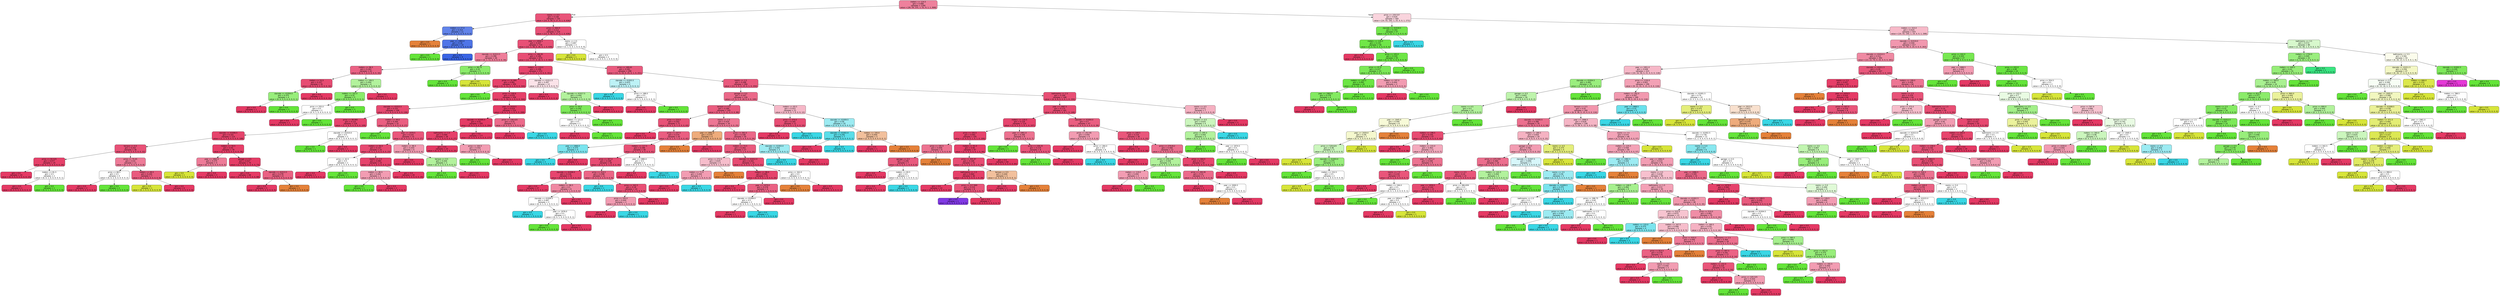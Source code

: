digraph Tree {
node [shape=box, style="filled, rounded", color="black", fontname=helvetica] ;
edge [fontname=helvetica] ;
0 [label="meters <= 124.5\ngini = 0.468\nsamples = 1290\nvalue = [28, 59, 231, 1, 52, 9, 1, 1, 908]", fillcolor="#ee809c"] ;
1 [label="rooms <= 0.5\ngini = 0.236\nsamples = 730\nvalue = [14, 4, 39, 0, 27, 9, 1, 0, 636]", fillcolor="#e95479"] ;
0 -> 1 [labeldistance=2.5, labelangle=45, headlabel="True"] ;
2 [label="meters <= 27.0\ngini = 0.314\nsamples = 11\nvalue = [1, 0, 1, 0, 0, 9, 0, 0, 0]", fillcolor="#6183ea"] ;
1 -> 2 ;
3 [label="gini = 0.0\nsamples = 1\nvalue = [1, 0, 0, 0, 0, 0, 0, 0, 0]", fillcolor="#e58139"] ;
2 -> 3 ;
4 [label="year <= 1960.0\ngini = 0.18\nsamples = 10\nvalue = [0, 0, 1, 0, 0, 9, 0, 0, 0]", fillcolor="#4f75e8"] ;
2 -> 4 ;
5 [label="gini = 0.0\nsamples = 1\nvalue = [0, 0, 1, 0, 0, 0, 0, 0, 0]", fillcolor="#64e539"] ;
4 -> 5 ;
6 [label="gini = 0.0\nsamples = 9\nvalue = [0, 0, 0, 0, 0, 9, 0, 0, 0]", fillcolor="#3964e5"] ;
4 -> 6 ;
7 [label="price <= 664.9\ngini = 0.213\nsamples = 719\nvalue = [13, 4, 38, 0, 27, 0, 1, 0, 636]", fillcolor="#e85177"] ;
1 -> 7 ;
8 [label="year <= 1958.5\ngini = 0.207\nsamples = 716\nvalue = [12, 3, 38, 0, 26, 0, 1, 0, 636]", fillcolor="#e85076"] ;
7 -> 8 ;
9 [label="zipcode <= 41013.5\ngini = 0.396\nsamples = 46\nvalue = [0, 1, 11, 0, 0, 0, 0, 0, 34]", fillcolor="#ee7d99"] ;
8 -> 9 ;
10 [label="meters <= 96.5\ngini = 0.283\nsamples = 41\nvalue = [0, 0, 7, 0, 0, 0, 0, 0, 34]", fillcolor="#ea6284"] ;
9 -> 10 ;
11 [label="meters <= 53.5\ngini = 0.157\nsamples = 35\nvalue = [0, 0, 3, 0, 0, 0, 0, 0, 32]", fillcolor="#e74c73"] ;
10 -> 11 ;
12 [label="zipcode <= 41004.0\ngini = 0.375\nsamples = 4\nvalue = [0, 0, 3, 0, 0, 0, 0, 0, 1]", fillcolor="#98ee7b"] ;
11 -> 12 ;
13 [label="gini = 0.0\nsamples = 1\nvalue = [0, 0, 0, 0, 0, 0, 0, 0, 1]", fillcolor="#e53964"] ;
12 -> 13 ;
14 [label="gini = 0.0\nsamples = 3\nvalue = [0, 0, 3, 0, 0, 0, 0, 0, 0]", fillcolor="#64e539"] ;
12 -> 14 ;
15 [label="gini = 0.0\nsamples = 31\nvalue = [0, 0, 0, 0, 0, 0, 0, 0, 31]", fillcolor="#e53964"] ;
11 -> 15 ;
16 [label="meters <= 106.5\ngini = 0.444\nsamples = 6\nvalue = [0, 0, 4, 0, 0, 0, 0, 0, 2]", fillcolor="#b2f29c"] ;
10 -> 16 ;
17 [label="meters <= 102.0\ngini = 0.32\nsamples = 5\nvalue = [0, 0, 4, 0, 0, 0, 0, 0, 1]", fillcolor="#8bec6a"] ;
16 -> 17 ;
18 [label="price <= 255.0\ngini = 0.5\nsamples = 2\nvalue = [0, 0, 1, 0, 0, 0, 0, 0, 1]", fillcolor="#ffffff"] ;
17 -> 18 ;
19 [label="gini = 0.0\nsamples = 1\nvalue = [0, 0, 0, 0, 0, 0, 0, 0, 1]", fillcolor="#e53964"] ;
18 -> 19 ;
20 [label="gini = 0.0\nsamples = 1\nvalue = [0, 0, 1, 0, 0, 0, 0, 0, 0]", fillcolor="#64e539"] ;
18 -> 20 ;
21 [label="gini = 0.0\nsamples = 3\nvalue = [0, 0, 3, 0, 0, 0, 0, 0, 0]", fillcolor="#64e539"] ;
17 -> 21 ;
22 [label="gini = 0.0\nsamples = 1\nvalue = [0, 0, 0, 0, 0, 0, 0, 0, 1]", fillcolor="#e53964"] ;
16 -> 22 ;
23 [label="price <= 99.75\ngini = 0.32\nsamples = 5\nvalue = [0, 1, 4, 0, 0, 0, 0, 0, 0]", fillcolor="#8bec6a"] ;
9 -> 23 ;
24 [label="gini = 0.0\nsamples = 4\nvalue = [0, 0, 4, 0, 0, 0, 0, 0, 0]", fillcolor="#64e539"] ;
23 -> 24 ;
25 [label="gini = 0.0\nsamples = 1\nvalue = [0, 1, 0, 0, 0, 0, 0, 0, 0]", fillcolor="#d7e539"] ;
23 -> 25 ;
26 [label="price <= 186.95\ngini = 0.189\nsamples = 670\nvalue = [12, 2, 27, 0, 26, 0, 1, 0, 602]", fillcolor="#e84e74"] ;
8 -> 26 ;
27 [label="meters <= 119.0\ngini = 0.108\nsamples = 372\nvalue = [1, 2, 17, 0, 1, 0, 0, 0, 351]", fillcolor="#e7456d"] ;
26 -> 27 ;
28 [label="price <= 31.995\ngini = 0.081\nsamples = 359\nvalue = [1, 2, 11, 0, 1, 0, 0, 0, 344]", fillcolor="#e6426b"] ;
27 -> 28 ;
29 [label="gini = 0.0\nsamples = 1\nvalue = [0, 0, 1, 0, 0, 0, 0, 0, 0]", fillcolor="#64e539"] ;
28 -> 29 ;
30 [label="price <= 100.6\ngini = 0.076\nsamples = 358\nvalue = [1, 2, 10, 0, 1, 0, 0, 0, 344]", fillcolor="#e6416a"] ;
28 -> 30 ;
31 [label="zipcode <= 41015.5\ngini = 0.152\nsamples = 148\nvalue = [1, 2, 9, 0, 0, 0, 0, 0, 136]", fillcolor="#e74a71"] ;
30 -> 31 ;
32 [label="price <= 99.995\ngini = 0.115\nsamples = 116\nvalue = [1, 2, 4, 0, 0, 0, 0, 0, 109]", fillcolor="#e7456e"] ;
31 -> 32 ;
33 [label="zipcode <= 41006.5\ngini = 0.101\nsamples = 114\nvalue = [1, 2, 3, 0, 0, 0, 0, 0, 108]", fillcolor="#e6446c"] ;
32 -> 33 ;
34 [label="terrace <= 0.5\ngini = 0.202\nsamples = 36\nvalue = [0, 1, 3, 0, 0, 0, 0, 0, 32]", fillcolor="#e85177"] ;
33 -> 34 ;
35 [label="price <= 93.525\ngini = 0.077\nsamples = 25\nvalue = [0, 0, 1, 0, 0, 0, 0, 0, 24]", fillcolor="#e6416a"] ;
34 -> 35 ;
36 [label="gini = 0.0\nsamples = 23\nvalue = [0, 0, 0, 0, 0, 0, 0, 0, 23]", fillcolor="#e53964"] ;
35 -> 36 ;
37 [label="meters <= 81.5\ngini = 0.5\nsamples = 2\nvalue = [0, 0, 1, 0, 0, 0, 0, 0, 1]", fillcolor="#ffffff"] ;
35 -> 37 ;
38 [label="gini = 0.0\nsamples = 1\nvalue = [0, 0, 0, 0, 0, 0, 0, 0, 1]", fillcolor="#e53964"] ;
37 -> 38 ;
39 [label="gini = 0.0\nsamples = 1\nvalue = [0, 0, 1, 0, 0, 0, 0, 0, 0]", fillcolor="#64e539"] ;
37 -> 39 ;
40 [label="price <= 70.45\ngini = 0.43\nsamples = 11\nvalue = [0, 1, 2, 0, 0, 0, 0, 0, 8]", fillcolor="#ee7b98"] ;
34 -> 40 ;
41 [label="price <= 68.5\ngini = 0.5\nsamples = 4\nvalue = [0, 0, 2, 0, 0, 0, 0, 0, 2]", fillcolor="#ffffff"] ;
40 -> 41 ;
42 [label="gini = 0.0\nsamples = 2\nvalue = [0, 0, 0, 0, 0, 0, 0, 0, 2]", fillcolor="#e53964"] ;
41 -> 42 ;
43 [label="gini = 0.0\nsamples = 2\nvalue = [0, 0, 2, 0, 0, 0, 0, 0, 0]", fillcolor="#64e539"] ;
41 -> 43 ;
44 [label="meters <= 69.5\ngini = 0.245\nsamples = 7\nvalue = [0, 1, 0, 0, 0, 0, 0, 0, 6]", fillcolor="#e95a7e"] ;
40 -> 44 ;
45 [label="gini = 0.0\nsamples = 1\nvalue = [0, 1, 0, 0, 0, 0, 0, 0, 0]", fillcolor="#d7e539"] ;
44 -> 45 ;
46 [label="gini = 0.0\nsamples = 6\nvalue = [0, 0, 0, 0, 0, 0, 0, 0, 6]", fillcolor="#e53964"] ;
44 -> 46 ;
47 [label="meters <= 50.5\ngini = 0.05\nsamples = 78\nvalue = [1, 1, 0, 0, 0, 0, 0, 0, 76]", fillcolor="#e63e68"] ;
33 -> 47 ;
48 [label="year <= 1962.5\ngini = 0.375\nsamples = 4\nvalue = [0, 1, 0, 0, 0, 0, 0, 0, 3]", fillcolor="#ee7b98"] ;
47 -> 48 ;
49 [label="gini = 0.0\nsamples = 1\nvalue = [0, 1, 0, 0, 0, 0, 0, 0, 0]", fillcolor="#d7e539"] ;
48 -> 49 ;
50 [label="gini = 0.0\nsamples = 3\nvalue = [0, 0, 0, 0, 0, 0, 0, 0, 3]", fillcolor="#e53964"] ;
48 -> 50 ;
51 [label="garage <= 0.5\ngini = 0.027\nsamples = 74\nvalue = [1, 0, 0, 0, 0, 0, 0, 0, 73]", fillcolor="#e53c66"] ;
47 -> 51 ;
52 [label="gini = 0.0\nsamples = 68\nvalue = [0, 0, 0, 0, 0, 0, 0, 0, 68]", fillcolor="#e53964"] ;
51 -> 52 ;
53 [label="zipcode <= 41013.5\ngini = 0.278\nsamples = 6\nvalue = [1, 0, 0, 0, 0, 0, 0, 0, 5]", fillcolor="#ea6183"] ;
51 -> 53 ;
54 [label="gini = 0.0\nsamples = 5\nvalue = [0, 0, 0, 0, 0, 0, 0, 0, 5]", fillcolor="#e53964"] ;
53 -> 54 ;
55 [label="gini = 0.0\nsamples = 1\nvalue = [1, 0, 0, 0, 0, 0, 0, 0, 0]", fillcolor="#e58139"] ;
53 -> 55 ;
56 [label="zipcode <= 41010.0\ngini = 0.5\nsamples = 2\nvalue = [0, 0, 1, 0, 0, 0, 0, 0, 1]", fillcolor="#ffffff"] ;
32 -> 56 ;
57 [label="gini = 0.0\nsamples = 1\nvalue = [0, 0, 1, 0, 0, 0, 0, 0, 0]", fillcolor="#64e539"] ;
56 -> 57 ;
58 [label="gini = 0.0\nsamples = 1\nvalue = [0, 0, 0, 0, 0, 0, 0, 0, 1]", fillcolor="#e53964"] ;
56 -> 58 ;
59 [label="meters <= 49.0\ngini = 0.264\nsamples = 32\nvalue = [0, 0, 5, 0, 0, 0, 0, 0, 27]", fillcolor="#ea5e81"] ;
31 -> 59 ;
60 [label="gini = 0.0\nsamples = 1\nvalue = [0, 0, 1, 0, 0, 0, 0, 0, 0]", fillcolor="#64e539"] ;
59 -> 60 ;
61 [label="year <= 1979.5\ngini = 0.225\nsamples = 31\nvalue = [0, 0, 4, 0, 0, 0, 0, 0, 27]", fillcolor="#e9567b"] ;
59 -> 61 ;
62 [label="meters <= 64.5\ngini = 0.147\nsamples = 25\nvalue = [0, 0, 2, 0, 0, 0, 0, 0, 23]", fillcolor="#e74a71"] ;
61 -> 62 ;
63 [label="price <= 42.5\ngini = 0.5\nsamples = 2\nvalue = [0, 0, 1, 0, 0, 0, 0, 0, 1]", fillcolor="#ffffff"] ;
62 -> 63 ;
64 [label="gini = 0.0\nsamples = 1\nvalue = [0, 0, 0, 0, 0, 0, 0, 0, 1]", fillcolor="#e53964"] ;
63 -> 64 ;
65 [label="gini = 0.0\nsamples = 1\nvalue = [0, 0, 1, 0, 0, 0, 0, 0, 0]", fillcolor="#64e539"] ;
63 -> 65 ;
66 [label="rooms <= 2.5\ngini = 0.083\nsamples = 23\nvalue = [0, 0, 1, 0, 0, 0, 0, 0, 22]", fillcolor="#e6426b"] ;
62 -> 66 ;
67 [label="meters <= 80.5\ngini = 0.444\nsamples = 3\nvalue = [0, 0, 1, 0, 0, 0, 0, 0, 2]", fillcolor="#f29cb2"] ;
66 -> 67 ;
68 [label="gini = 0.0\nsamples = 1\nvalue = [0, 0, 1, 0, 0, 0, 0, 0, 0]", fillcolor="#64e539"] ;
67 -> 68 ;
69 [label="gini = 0.0\nsamples = 2\nvalue = [0, 0, 0, 0, 0, 0, 0, 0, 2]", fillcolor="#e53964"] ;
67 -> 69 ;
70 [label="gini = 0.0\nsamples = 20\nvalue = [0, 0, 0, 0, 0, 0, 0, 0, 20]", fillcolor="#e53964"] ;
66 -> 70 ;
71 [label="meters <= 86.5\ngini = 0.444\nsamples = 6\nvalue = [0, 0, 2, 0, 0, 0, 0, 0, 4]", fillcolor="#f29cb2"] ;
61 -> 71 ;
72 [label="gini = 0.0\nsamples = 3\nvalue = [0, 0, 0, 0, 0, 0, 0, 0, 3]", fillcolor="#e53964"] ;
71 -> 72 ;
73 [label="terrace <= 0.5\ngini = 0.444\nsamples = 3\nvalue = [0, 0, 2, 0, 0, 0, 0, 0, 1]", fillcolor="#b2f29c"] ;
71 -> 73 ;
74 [label="gini = 0.0\nsamples = 2\nvalue = [0, 0, 2, 0, 0, 0, 0, 0, 0]", fillcolor="#64e539"] ;
73 -> 74 ;
75 [label="gini = 0.0\nsamples = 1\nvalue = [0, 0, 0, 0, 0, 0, 0, 0, 1]", fillcolor="#e53964"] ;
73 -> 75 ;
76 [label="year <= 2019.5\ngini = 0.019\nsamples = 210\nvalue = [0, 0, 1, 0, 1, 0, 0, 0, 208]", fillcolor="#e53b65"] ;
30 -> 76 ;
77 [label="zipcode <= 41005.5\ngini = 0.01\nsamples = 205\nvalue = [0, 0, 1, 0, 0, 0, 0, 0, 204]", fillcolor="#e53a65"] ;
76 -> 77 ;
78 [label="bathrooms <= 1.5\ngini = 0.069\nsamples = 28\nvalue = [0, 0, 1, 0, 0, 0, 0, 0, 27]", fillcolor="#e6406a"] ;
77 -> 78 ;
79 [label="gini = 0.0\nsamples = 25\nvalue = [0, 0, 0, 0, 0, 0, 0, 0, 25]", fillcolor="#e53964"] ;
78 -> 79 ;
80 [label="price <= 164.5\ngini = 0.444\nsamples = 3\nvalue = [0, 0, 1, 0, 0, 0, 0, 0, 2]", fillcolor="#f29cb2"] ;
78 -> 80 ;
81 [label="gini = 0.0\nsamples = 1\nvalue = [0, 0, 1, 0, 0, 0, 0, 0, 0]", fillcolor="#64e539"] ;
80 -> 81 ;
82 [label="gini = 0.0\nsamples = 2\nvalue = [0, 0, 0, 0, 0, 0, 0, 0, 2]", fillcolor="#e53964"] ;
80 -> 82 ;
83 [label="gini = 0.0\nsamples = 177\nvalue = [0, 0, 0, 0, 0, 0, 0, 0, 177]", fillcolor="#e53964"] ;
77 -> 83 ;
84 [label="price <= 158.425\ngini = 0.32\nsamples = 5\nvalue = [0, 0, 0, 0, 1, 0, 0, 0, 4]", fillcolor="#ec6a8b"] ;
76 -> 84 ;
85 [label="gini = 0.0\nsamples = 4\nvalue = [0, 0, 0, 0, 0, 0, 0, 0, 4]", fillcolor="#e53964"] ;
84 -> 85 ;
86 [label="gini = 0.0\nsamples = 1\nvalue = [0, 0, 0, 0, 1, 0, 0, 0, 0]", fillcolor="#39d7e5"] ;
84 -> 86 ;
87 [label="zipcode <= 41011.5\ngini = 0.497\nsamples = 13\nvalue = [0, 0, 6, 0, 0, 0, 0, 0, 7]", fillcolor="#fbe3e9"] ;
27 -> 87 ;
88 [label="gini = 0.0\nsamples = 4\nvalue = [0, 0, 0, 0, 0, 0, 0, 0, 4]", fillcolor="#e53964"] ;
87 -> 88 ;
89 [label="zipcode <= 41017.5\ngini = 0.444\nsamples = 9\nvalue = [0, 0, 6, 0, 0, 0, 0, 0, 3]", fillcolor="#b2f29c"] ;
87 -> 89 ;
90 [label="price <= 93.5\ngini = 0.245\nsamples = 7\nvalue = [0, 0, 6, 0, 0, 0, 0, 0, 1]", fillcolor="#7ee95a"] ;
89 -> 90 ;
91 [label="meters <= 121.0\ngini = 0.5\nsamples = 2\nvalue = [0, 0, 1, 0, 0, 0, 0, 0, 1]", fillcolor="#ffffff"] ;
90 -> 91 ;
92 [label="gini = 0.0\nsamples = 1\nvalue = [0, 0, 0, 0, 0, 0, 0, 0, 1]", fillcolor="#e53964"] ;
91 -> 92 ;
93 [label="gini = 0.0\nsamples = 1\nvalue = [0, 0, 1, 0, 0, 0, 0, 0, 0]", fillcolor="#64e539"] ;
91 -> 93 ;
94 [label="gini = 0.0\nsamples = 5\nvalue = [0, 0, 5, 0, 0, 0, 0, 0, 0]", fillcolor="#64e539"] ;
90 -> 94 ;
95 [label="gini = 0.0\nsamples = 2\nvalue = [0, 0, 0, 0, 0, 0, 0, 0, 2]", fillcolor="#e53964"] ;
89 -> 95 ;
96 [label="price <= 189.65\ngini = 0.281\nsamples = 298\nvalue = [11, 0, 10, 0, 25, 0, 1, 0, 251]", fillcolor="#e95b7f"] ;
26 -> 96 ;
97 [label="zipcode <= 41003.5\ngini = 0.625\nsamples = 4\nvalue = [0, 0, 1, 0, 2, 0, 0, 0, 1]", fillcolor="#bdf2f6"] ;
96 -> 97 ;
98 [label="gini = 0.0\nsamples = 2\nvalue = [0, 0, 0, 0, 2, 0, 0, 0, 0]", fillcolor="#39d7e5"] ;
97 -> 98 ;
99 [label="price <= 188.0\ngini = 0.5\nsamples = 2\nvalue = [0, 0, 1, 0, 0, 0, 0, 0, 1]", fillcolor="#ffffff"] ;
97 -> 99 ;
100 [label="gini = 0.0\nsamples = 1\nvalue = [0, 0, 0, 0, 0, 0, 0, 0, 1]", fillcolor="#e53964"] ;
99 -> 100 ;
101 [label="gini = 0.0\nsamples = 1\nvalue = [0, 0, 1, 0, 0, 0, 0, 0, 0]", fillcolor="#64e539"] ;
99 -> 101 ;
102 [label="rooms <= 2.5\ngini = 0.268\nsamples = 294\nvalue = [11, 0, 9, 0, 23, 0, 1, 0, 250]", fillcolor="#e9597d"] ;
96 -> 102 ;
103 [label="garage <= 0.5\ngini = 0.347\nsamples = 126\nvalue = [7, 0, 1, 0, 18, 0, 0, 0, 100]", fillcolor="#eb6989"] ;
102 -> 103 ;
104 [label="terrace <= 0.5\ngini = 0.284\nsamples = 105\nvalue = [5, 0, 1, 0, 11, 0, 0, 0, 88]", fillcolor="#ea5d80"] ;
103 -> 104 ;
105 [label="price <= 224.0\ngini = 0.203\nsamples = 71\nvalue = [0, 0, 1, 0, 7, 0, 0, 0, 63]", fillcolor="#e85277"] ;
104 -> 105 ;
106 [label="gini = 0.0\nsamples = 21\nvalue = [0, 0, 0, 0, 0, 0, 0, 0, 21]", fillcolor="#e53964"] ;
105 -> 106 ;
107 [label="price <= 237.5\ngini = 0.274\nsamples = 50\nvalue = [0, 0, 1, 0, 7, 0, 0, 0, 42]", fillcolor="#ea5e81"] ;
105 -> 107 ;
108 [label="year <= 1966.0\ngini = 0.375\nsamples = 4\nvalue = [0, 0, 0, 0, 3, 0, 0, 0, 1]", fillcolor="#7be4ee"] ;
107 -> 108 ;
109 [label="gini = 0.0\nsamples = 3\nvalue = [0, 0, 0, 0, 3, 0, 0, 0, 0]", fillcolor="#39d7e5"] ;
108 -> 109 ;
110 [label="gini = 0.0\nsamples = 1\nvalue = [0, 0, 0, 0, 0, 0, 0, 0, 1]", fillcolor="#e53964"] ;
108 -> 110 ;
111 [label="meters <= 117.5\ngini = 0.198\nsamples = 46\nvalue = [0, 0, 1, 0, 4, 0, 0, 0, 41]", fillcolor="#e85176"] ;
107 -> 111 ;
112 [label="price <= 307.0\ngini = 0.168\nsamples = 44\nvalue = [0, 0, 1, 0, 3, 0, 0, 0, 40]", fillcolor="#e84c73"] ;
111 -> 112 ;
113 [label="zipcode <= 41008.0\ngini = 0.116\nsamples = 33\nvalue = [0, 0, 1, 0, 1, 0, 0, 0, 31]", fillcolor="#e7456e"] ;
112 -> 113 ;
114 [label="gini = 0.0\nsamples = 27\nvalue = [0, 0, 0, 0, 0, 0, 0, 0, 27]", fillcolor="#e53964"] ;
113 -> 114 ;
115 [label="meters <= 96.5\ngini = 0.5\nsamples = 6\nvalue = [0, 0, 1, 0, 1, 0, 0, 0, 4]", fillcolor="#ef88a2"] ;
113 -> 115 ;
116 [label="zipcode <= 41009.5\ngini = 0.667\nsamples = 3\nvalue = [0, 0, 1, 0, 1, 0, 0, 0, 1]", fillcolor="#ffffff"] ;
115 -> 116 ;
117 [label="gini = 0.0\nsamples = 1\nvalue = [0, 0, 0, 0, 1, 0, 0, 0, 0]", fillcolor="#39d7e5"] ;
116 -> 117 ;
118 [label="year <= 1976.0\ngini = 0.5\nsamples = 2\nvalue = [0, 0, 1, 0, 0, 0, 0, 0, 1]", fillcolor="#ffffff"] ;
116 -> 118 ;
119 [label="gini = 0.0\nsamples = 1\nvalue = [0, 0, 1, 0, 0, 0, 0, 0, 0]", fillcolor="#64e539"] ;
118 -> 119 ;
120 [label="gini = 0.0\nsamples = 1\nvalue = [0, 0, 0, 0, 0, 0, 0, 0, 1]", fillcolor="#e53964"] ;
118 -> 120 ;
121 [label="gini = 0.0\nsamples = 3\nvalue = [0, 0, 0, 0, 0, 0, 0, 0, 3]", fillcolor="#e53964"] ;
115 -> 121 ;
122 [label="price <= 319.5\ngini = 0.298\nsamples = 11\nvalue = [0, 0, 0, 0, 2, 0, 0, 0, 9]", fillcolor="#eb6586"] ;
112 -> 122 ;
123 [label="gini = 0.0\nsamples = 1\nvalue = [0, 0, 0, 0, 1, 0, 0, 0, 0]", fillcolor="#39d7e5"] ;
122 -> 123 ;
124 [label="price <= 342.5\ngini = 0.18\nsamples = 10\nvalue = [0, 0, 0, 0, 1, 0, 0, 0, 9]", fillcolor="#e84f75"] ;
122 -> 124 ;
125 [label="price <= 335.0\ngini = 0.444\nsamples = 3\nvalue = [0, 0, 0, 0, 1, 0, 0, 0, 2]", fillcolor="#f29cb2"] ;
124 -> 125 ;
126 [label="gini = 0.0\nsamples = 2\nvalue = [0, 0, 0, 0, 0, 0, 0, 0, 2]", fillcolor="#e53964"] ;
125 -> 126 ;
127 [label="gini = 0.0\nsamples = 1\nvalue = [0, 0, 0, 0, 1, 0, 0, 0, 0]", fillcolor="#39d7e5"] ;
125 -> 127 ;
128 [label="gini = 0.0\nsamples = 7\nvalue = [0, 0, 0, 0, 0, 0, 0, 0, 7]", fillcolor="#e53964"] ;
124 -> 128 ;
129 [label="year <= 1980.0\ngini = 0.5\nsamples = 2\nvalue = [0, 0, 0, 0, 1, 0, 0, 0, 1]", fillcolor="#ffffff"] ;
111 -> 129 ;
130 [label="gini = 0.0\nsamples = 1\nvalue = [0, 0, 0, 0, 0, 0, 0, 0, 1]", fillcolor="#e53964"] ;
129 -> 130 ;
131 [label="gini = 0.0\nsamples = 1\nvalue = [0, 0, 0, 0, 1, 0, 0, 0, 0]", fillcolor="#39d7e5"] ;
129 -> 131 ;
132 [label="rooms <= 1.5\ngini = 0.424\nsamples = 34\nvalue = [5, 0, 0, 0, 4, 0, 0, 0, 25]", fillcolor="#ed7694"] ;
104 -> 132 ;
133 [label="year <= 1991.0\ngini = 0.375\nsamples = 4\nvalue = [3, 0, 0, 0, 0, 0, 0, 0, 1]", fillcolor="#eeab7b"] ;
132 -> 133 ;
134 [label="gini = 0.0\nsamples = 3\nvalue = [3, 0, 0, 0, 0, 0, 0, 0, 0]", fillcolor="#e58139"] ;
133 -> 134 ;
135 [label="gini = 0.0\nsamples = 1\nvalue = [0, 0, 0, 0, 0, 0, 0, 0, 1]", fillcolor="#e53964"] ;
133 -> 135 ;
136 [label="price <= 392.0\ngini = 0.338\nsamples = 30\nvalue = [2, 0, 0, 0, 4, 0, 0, 0, 24]", fillcolor="#eb6788"] ;
132 -> 136 ;
137 [label="meters <= 73.5\ngini = 0.263\nsamples = 27\nvalue = [2, 0, 0, 0, 2, 0, 0, 0, 23]", fillcolor="#e9597d"] ;
136 -> 137 ;
138 [label="price <= 272.5\ngini = 0.625\nsamples = 4\nvalue = [1, 0, 0, 0, 1, 0, 0, 0, 2]", fillcolor="#f6bdcb"] ;
137 -> 138 ;
139 [label="meters <= 71.0\ngini = 0.444\nsamples = 3\nvalue = [0, 0, 0, 0, 1, 0, 0, 0, 2]", fillcolor="#f29cb2"] ;
138 -> 139 ;
140 [label="gini = 0.0\nsamples = 2\nvalue = [0, 0, 0, 0, 0, 0, 0, 0, 2]", fillcolor="#e53964"] ;
139 -> 140 ;
141 [label="gini = 0.0\nsamples = 1\nvalue = [0, 0, 0, 0, 1, 0, 0, 0, 0]", fillcolor="#39d7e5"] ;
139 -> 141 ;
142 [label="gini = 0.0\nsamples = 1\nvalue = [1, 0, 0, 0, 0, 0, 0, 0, 0]", fillcolor="#e58139"] ;
138 -> 142 ;
143 [label="zipcode <= 41012.0\ngini = 0.163\nsamples = 23\nvalue = [1, 0, 0, 0, 1, 0, 0, 0, 21]", fillcolor="#e74b72"] ;
137 -> 143 ;
144 [label="meters <= 98.0\ngini = 0.091\nsamples = 21\nvalue = [0, 0, 0, 0, 1, 0, 0, 0, 20]", fillcolor="#e6436c"] ;
143 -> 144 ;
145 [label="gini = 0.0\nsamples = 15\nvalue = [0, 0, 0, 0, 0, 0, 0, 0, 15]", fillcolor="#e53964"] ;
144 -> 145 ;
146 [label="year <= 1979.0\ngini = 0.278\nsamples = 6\nvalue = [0, 0, 0, 0, 1, 0, 0, 0, 5]", fillcolor="#ea6183"] ;
144 -> 146 ;
147 [label="zipcode <= 41006.0\ngini = 0.5\nsamples = 2\nvalue = [0, 0, 0, 0, 1, 0, 0, 0, 1]", fillcolor="#ffffff"] ;
146 -> 147 ;
148 [label="gini = 0.0\nsamples = 1\nvalue = [0, 0, 0, 0, 0, 0, 0, 0, 1]", fillcolor="#e53964"] ;
147 -> 148 ;
149 [label="gini = 0.0\nsamples = 1\nvalue = [0, 0, 0, 0, 1, 0, 0, 0, 0]", fillcolor="#39d7e5"] ;
147 -> 149 ;
150 [label="gini = 0.0\nsamples = 4\nvalue = [0, 0, 0, 0, 0, 0, 0, 0, 4]", fillcolor="#e53964"] ;
146 -> 150 ;
151 [label="price <= 342.0\ngini = 0.5\nsamples = 2\nvalue = [1, 0, 0, 0, 0, 0, 0, 0, 1]", fillcolor="#ffffff"] ;
143 -> 151 ;
152 [label="gini = 0.0\nsamples = 1\nvalue = [1, 0, 0, 0, 0, 0, 0, 0, 0]", fillcolor="#e58139"] ;
151 -> 152 ;
153 [label="gini = 0.0\nsamples = 1\nvalue = [0, 0, 0, 0, 0, 0, 0, 0, 1]", fillcolor="#e53964"] ;
151 -> 153 ;
154 [label="zipcode <= 41003.0\ngini = 0.444\nsamples = 3\nvalue = [0, 0, 0, 0, 2, 0, 0, 0, 1]", fillcolor="#9cebf2"] ;
136 -> 154 ;
155 [label="gini = 0.0\nsamples = 2\nvalue = [0, 0, 0, 0, 2, 0, 0, 0, 0]", fillcolor="#39d7e5"] ;
154 -> 155 ;
156 [label="gini = 0.0\nsamples = 1\nvalue = [0, 0, 0, 0, 0, 0, 0, 0, 1]", fillcolor="#e53964"] ;
154 -> 156 ;
157 [label="meters <= 83.5\ngini = 0.553\nsamples = 21\nvalue = [2, 0, 0, 0, 7, 0, 0, 0, 12]", fillcolor="#f6b8c8"] ;
103 -> 157 ;
158 [label="price <= 370.0\ngini = 0.165\nsamples = 11\nvalue = [0, 0, 0, 0, 1, 0, 0, 0, 10]", fillcolor="#e84d74"] ;
157 -> 158 ;
159 [label="gini = 0.0\nsamples = 10\nvalue = [0, 0, 0, 0, 0, 0, 0, 0, 10]", fillcolor="#e53964"] ;
158 -> 159 ;
160 [label="gini = 0.0\nsamples = 1\nvalue = [0, 0, 0, 0, 1, 0, 0, 0, 0]", fillcolor="#39d7e5"] ;
158 -> 160 ;
161 [label="zipcode <= 41009.5\ngini = 0.56\nsamples = 10\nvalue = [2, 0, 0, 0, 6, 0, 0, 0, 2]", fillcolor="#9cebf2"] ;
157 -> 161 ;
162 [label="zipcode <= 41002.0\ngini = 0.245\nsamples = 7\nvalue = [0, 0, 0, 0, 6, 0, 0, 0, 1]", fillcolor="#5adee9"] ;
161 -> 162 ;
163 [label="gini = 0.0\nsamples = 1\nvalue = [0, 0, 0, 0, 0, 0, 0, 0, 1]", fillcolor="#e53964"] ;
162 -> 163 ;
164 [label="gini = 0.0\nsamples = 6\nvalue = [0, 0, 0, 0, 6, 0, 0, 0, 0]", fillcolor="#39d7e5"] ;
162 -> 164 ;
165 [label="meters <= 100.0\ngini = 0.444\nsamples = 3\nvalue = [2, 0, 0, 0, 0, 0, 0, 0, 1]", fillcolor="#f2c09c"] ;
161 -> 165 ;
166 [label="gini = 0.0\nsamples = 1\nvalue = [0, 0, 0, 0, 0, 0, 0, 0, 1]", fillcolor="#e53964"] ;
165 -> 166 ;
167 [label="gini = 0.0\nsamples = 2\nvalue = [2, 0, 0, 0, 0, 0, 0, 0, 0]", fillcolor="#e58139"] ;
165 -> 167 ;
168 [label="bathrooms <= 2.5\ngini = 0.199\nsamples = 168\nvalue = [4, 0, 8, 0, 5, 0, 1, 0, 150]", fillcolor="#e84f75"] ;
102 -> 168 ;
169 [label="year <= 1987.5\ngini = 0.175\nsamples = 161\nvalue = [4, 0, 6, 0, 4, 0, 1, 0, 146]", fillcolor="#e84c73"] ;
168 -> 169 ;
170 [label="meters <= 120.5\ngini = 0.118\nsamples = 114\nvalue = [3, 0, 2, 0, 1, 0, 1, 0, 107]", fillcolor="#e7456e"] ;
169 -> 170 ;
171 [label="price <= 193.5\ngini = 0.092\nsamples = 105\nvalue = [3, 0, 0, 0, 1, 0, 1, 0, 100]", fillcolor="#e6436c"] ;
170 -> 171 ;
172 [label="price <= 192.5\ngini = 0.406\nsamples = 8\nvalue = [1, 0, 0, 0, 1, 0, 0, 0, 6]", fillcolor="#ec7290"] ;
171 -> 172 ;
173 [label="garage <= 0.5\ngini = 0.245\nsamples = 7\nvalue = [0, 0, 0, 0, 1, 0, 0, 0, 6]", fillcolor="#e95a7e"] ;
172 -> 173 ;
174 [label="gini = 0.0\nsamples = 5\nvalue = [0, 0, 0, 0, 0, 0, 0, 0, 5]", fillcolor="#e53964"] ;
173 -> 174 ;
175 [label="meters <= 83.5\ngini = 0.5\nsamples = 2\nvalue = [0, 0, 0, 0, 1, 0, 0, 0, 1]", fillcolor="#ffffff"] ;
173 -> 175 ;
176 [label="gini = 0.0\nsamples = 1\nvalue = [0, 0, 0, 0, 0, 0, 0, 0, 1]", fillcolor="#e53964"] ;
175 -> 176 ;
177 [label="gini = 0.0\nsamples = 1\nvalue = [0, 0, 0, 0, 1, 0, 0, 0, 0]", fillcolor="#39d7e5"] ;
175 -> 177 ;
178 [label="gini = 0.0\nsamples = 1\nvalue = [1, 0, 0, 0, 0, 0, 0, 0, 0]", fillcolor="#e58139"] ;
172 -> 178 ;
179 [label="meters <= 91.0\ngini = 0.06\nsamples = 97\nvalue = [2, 0, 0, 0, 0, 0, 1, 0, 94]", fillcolor="#e63f69"] ;
171 -> 179 ;
180 [label="price <= 305.97\ngini = 0.169\nsamples = 33\nvalue = [2, 0, 0, 0, 0, 0, 1, 0, 30]", fillcolor="#e84c73"] ;
179 -> 180 ;
181 [label="bathrooms <= 1.5\ngini = 0.064\nsamples = 30\nvalue = [0, 0, 0, 0, 0, 0, 1, 0, 29]", fillcolor="#e64069"] ;
180 -> 181 ;
182 [label="gini = 0.0\nsamples = 22\nvalue = [0, 0, 0, 0, 0, 0, 0, 0, 22]", fillcolor="#e53964"] ;
181 -> 182 ;
183 [label="price <= 217.969\ngini = 0.219\nsamples = 8\nvalue = [0, 0, 0, 0, 0, 0, 1, 0, 7]", fillcolor="#e9557a"] ;
181 -> 183 ;
184 [label="gini = 0.0\nsamples = 1\nvalue = [0, 0, 0, 0, 0, 0, 1, 0, 0]", fillcolor="#8139e5"] ;
183 -> 184 ;
185 [label="gini = 0.0\nsamples = 7\nvalue = [0, 0, 0, 0, 0, 0, 0, 0, 7]", fillcolor="#e53964"] ;
183 -> 185 ;
186 [label="terrace <= 0.5\ngini = 0.444\nsamples = 3\nvalue = [2, 0, 0, 0, 0, 0, 0, 0, 1]", fillcolor="#f2c09c"] ;
180 -> 186 ;
187 [label="gini = 0.0\nsamples = 1\nvalue = [0, 0, 0, 0, 0, 0, 0, 0, 1]", fillcolor="#e53964"] ;
186 -> 187 ;
188 [label="gini = 0.0\nsamples = 2\nvalue = [2, 0, 0, 0, 0, 0, 0, 0, 0]", fillcolor="#e58139"] ;
186 -> 188 ;
189 [label="gini = 0.0\nsamples = 64\nvalue = [0, 0, 0, 0, 0, 0, 0, 0, 64]", fillcolor="#e53964"] ;
179 -> 189 ;
190 [label="year <= 1961.0\ngini = 0.346\nsamples = 9\nvalue = [0, 0, 2, 0, 0, 0, 0, 0, 7]", fillcolor="#ec7290"] ;
170 -> 190 ;
191 [label="gini = 0.0\nsamples = 1\nvalue = [0, 0, 1, 0, 0, 0, 0, 0, 0]", fillcolor="#64e539"] ;
190 -> 191 ;
192 [label="price <= 238.25\ngini = 0.219\nsamples = 8\nvalue = [0, 0, 1, 0, 0, 0, 0, 0, 7]", fillcolor="#e9557a"] ;
190 -> 192 ;
193 [label="gini = 0.0\nsamples = 1\nvalue = [0, 0, 1, 0, 0, 0, 0, 0, 0]", fillcolor="#64e539"] ;
192 -> 193 ;
194 [label="gini = 0.0\nsamples = 7\nvalue = [0, 0, 0, 0, 0, 0, 0, 0, 7]", fillcolor="#e53964"] ;
192 -> 194 ;
195 [label="zipcode <= 41004.0\ngini = 0.3\nsamples = 47\nvalue = [1, 0, 4, 0, 3, 0, 0, 0, 39]", fillcolor="#ea5e81"] ;
169 -> 195 ;
196 [label="price <= 252.95\ngini = 0.444\nsamples = 9\nvalue = [0, 0, 0, 0, 3, 0, 0, 0, 6]", fillcolor="#f29cb2"] ;
195 -> 196 ;
197 [label="gini = 0.0\nsamples = 3\nvalue = [0, 0, 0, 0, 0, 0, 0, 0, 3]", fillcolor="#e53964"] ;
196 -> 197 ;
198 [label="price <= 284.0\ngini = 0.5\nsamples = 6\nvalue = [0, 0, 0, 0, 3, 0, 0, 0, 3]", fillcolor="#ffffff"] ;
196 -> 198 ;
199 [label="gini = 0.0\nsamples = 3\nvalue = [0, 0, 0, 0, 3, 0, 0, 0, 0]", fillcolor="#39d7e5"] ;
198 -> 199 ;
200 [label="gini = 0.0\nsamples = 3\nvalue = [0, 0, 0, 0, 0, 0, 0, 0, 3]", fillcolor="#e53964"] ;
198 -> 200 ;
201 [label="price <= 249.5\ngini = 0.234\nsamples = 38\nvalue = [1, 0, 4, 0, 0, 0, 0, 0, 33]", fillcolor="#e9567b"] ;
195 -> 201 ;
202 [label="gini = 0.0\nsamples = 16\nvalue = [0, 0, 0, 0, 0, 0, 0, 0, 16]", fillcolor="#e53964"] ;
201 -> 202 ;
203 [label="price <= 279.812\ngini = 0.368\nsamples = 22\nvalue = [1, 0, 4, 0, 0, 0, 0, 0, 17]", fillcolor="#ec708f"] ;
201 -> 203 ;
204 [label="price <= 259.208\ngini = 0.444\nsamples = 6\nvalue = [0, 0, 4, 0, 0, 0, 0, 0, 2]", fillcolor="#b2f29c"] ;
203 -> 204 ;
205 [label="meters <= 119.0\ngini = 0.444\nsamples = 3\nvalue = [0, 0, 1, 0, 0, 0, 0, 0, 2]", fillcolor="#f29cb2"] ;
204 -> 205 ;
206 [label="gini = 0.0\nsamples = 2\nvalue = [0, 0, 0, 0, 0, 0, 0, 0, 2]", fillcolor="#e53964"] ;
205 -> 206 ;
207 [label="gini = 0.0\nsamples = 1\nvalue = [0, 0, 1, 0, 0, 0, 0, 0, 0]", fillcolor="#64e539"] ;
205 -> 207 ;
208 [label="gini = 0.0\nsamples = 3\nvalue = [0, 0, 3, 0, 0, 0, 0, 0, 0]", fillcolor="#64e539"] ;
204 -> 208 ;
209 [label="price <= 304.5\ngini = 0.117\nsamples = 16\nvalue = [1, 0, 0, 0, 0, 0, 0, 0, 15]", fillcolor="#e7466e"] ;
203 -> 209 ;
210 [label="price <= 299.95\ngini = 0.32\nsamples = 5\nvalue = [1, 0, 0, 0, 0, 0, 0, 0, 4]", fillcolor="#ec6a8b"] ;
209 -> 210 ;
211 [label="gini = 0.0\nsamples = 3\nvalue = [0, 0, 0, 0, 0, 0, 0, 0, 3]", fillcolor="#e53964"] ;
210 -> 211 ;
212 [label="year <= 2000.5\ngini = 0.5\nsamples = 2\nvalue = [1, 0, 0, 0, 0, 0, 0, 0, 1]", fillcolor="#ffffff"] ;
210 -> 212 ;
213 [label="gini = 0.0\nsamples = 1\nvalue = [1, 0, 0, 0, 0, 0, 0, 0, 0]", fillcolor="#e58139"] ;
212 -> 213 ;
214 [label="gini = 0.0\nsamples = 1\nvalue = [0, 0, 0, 0, 0, 0, 0, 0, 1]", fillcolor="#e53964"] ;
212 -> 214 ;
215 [label="gini = 0.0\nsamples = 11\nvalue = [0, 0, 0, 0, 0, 0, 0, 0, 11]", fillcolor="#e53964"] ;
209 -> 215 ;
216 [label="rooms <= 4.5\ngini = 0.571\nsamples = 7\nvalue = [0, 0, 2, 0, 1, 0, 0, 0, 4]", fillcolor="#f5b0c1"] ;
168 -> 216 ;
217 [label="terrace <= 0.5\ngini = 0.625\nsamples = 4\nvalue = [0, 0, 2, 0, 1, 0, 0, 0, 1]", fillcolor="#cbf6bd"] ;
216 -> 217 ;
218 [label="price <= 295.0\ngini = 0.444\nsamples = 3\nvalue = [0, 0, 2, 0, 0, 0, 0, 0, 1]", fillcolor="#b2f29c"] ;
217 -> 218 ;
219 [label="gini = 0.0\nsamples = 1\nvalue = [0, 0, 1, 0, 0, 0, 0, 0, 0]", fillcolor="#64e539"] ;
218 -> 219 ;
220 [label="year <= 1974.5\ngini = 0.5\nsamples = 2\nvalue = [0, 0, 1, 0, 0, 0, 0, 0, 1]", fillcolor="#ffffff"] ;
218 -> 220 ;
221 [label="gini = 0.0\nsamples = 1\nvalue = [0, 0, 1, 0, 0, 0, 0, 0, 0]", fillcolor="#64e539"] ;
220 -> 221 ;
222 [label="gini = 0.0\nsamples = 1\nvalue = [0, 0, 0, 0, 0, 0, 0, 0, 1]", fillcolor="#e53964"] ;
220 -> 222 ;
223 [label="gini = 0.0\nsamples = 1\nvalue = [0, 0, 0, 0, 1, 0, 0, 0, 0]", fillcolor="#39d7e5"] ;
217 -> 223 ;
224 [label="gini = 0.0\nsamples = 3\nvalue = [0, 0, 0, 0, 0, 0, 0, 0, 3]", fillcolor="#e53964"] ;
216 -> 224 ;
225 [label="rooms <= 2.5\ngini = 0.667\nsamples = 3\nvalue = [1, 1, 0, 0, 1, 0, 0, 0, 0]", fillcolor="#ffffff"] ;
7 -> 225 ;
226 [label="gini = 0.0\nsamples = 1\nvalue = [0, 1, 0, 0, 0, 0, 0, 0, 0]", fillcolor="#d7e539"] ;
225 -> 226 ;
227 [label="gini = 0.5\nsamples = 2\nvalue = [1, 0, 0, 0, 1, 0, 0, 0, 0]", fillcolor="#ffffff"] ;
225 -> 227 ;
228 [label="price <= 159.537\ngini = 0.634\nsamples = 560\nvalue = [14, 55, 192, 1, 25, 0, 0, 1, 272]", fillcolor="#f9d4dd"] ;
0 -> 228 [labeldistance=2.5, labelangle=-45, headlabel="False"] ;
229 [label="zipcode <= 41018.0\ngini = 0.163\nsamples = 57\nvalue = [0, 0, 52, 0, 1, 0, 0, 0, 4]", fillcolor="#73e74c"] ;
228 -> 229 ;
230 [label="meters <= 126.0\ngini = 0.133\nsamples = 56\nvalue = [0, 0, 52, 0, 0, 0, 0, 0, 4]", fillcolor="#70e748"] ;
229 -> 230 ;
231 [label="gini = 0.0\nsamples = 1\nvalue = [0, 0, 0, 0, 0, 0, 0, 0, 1]", fillcolor="#e53964"] ;
230 -> 231 ;
232 [label="price <= 105.0\ngini = 0.103\nsamples = 55\nvalue = [0, 0, 52, 0, 0, 0, 0, 0, 3]", fillcolor="#6de644"] ;
230 -> 232 ;
233 [label="price <= 97.0\ngini = 0.227\nsamples = 23\nvalue = [0, 0, 20, 0, 0, 0, 0, 0, 3]", fillcolor="#7be957"] ;
232 -> 233 ;
234 [label="meters <= 143.5\ngini = 0.095\nsamples = 20\nvalue = [0, 0, 19, 0, 0, 0, 0, 0, 1]", fillcolor="#6ce643"] ;
233 -> 234 ;
235 [label="year <= 1963.0\ngini = 0.278\nsamples = 6\nvalue = [0, 0, 5, 0, 0, 0, 0, 0, 1]", fillcolor="#83ea61"] ;
234 -> 235 ;
236 [label="gini = 0.0\nsamples = 1\nvalue = [0, 0, 0, 0, 0, 0, 0, 0, 1]", fillcolor="#e53964"] ;
235 -> 236 ;
237 [label="gini = 0.0\nsamples = 5\nvalue = [0, 0, 5, 0, 0, 0, 0, 0, 0]", fillcolor="#64e539"] ;
235 -> 237 ;
238 [label="gini = 0.0\nsamples = 14\nvalue = [0, 0, 14, 0, 0, 0, 0, 0, 0]", fillcolor="#64e539"] ;
234 -> 238 ;
239 [label="meters <= 197.0\ngini = 0.444\nsamples = 3\nvalue = [0, 0, 1, 0, 0, 0, 0, 0, 2]", fillcolor="#f29cb2"] ;
233 -> 239 ;
240 [label="gini = 0.0\nsamples = 2\nvalue = [0, 0, 0, 0, 0, 0, 0, 0, 2]", fillcolor="#e53964"] ;
239 -> 240 ;
241 [label="gini = 0.0\nsamples = 1\nvalue = [0, 0, 1, 0, 0, 0, 0, 0, 0]", fillcolor="#64e539"] ;
239 -> 241 ;
242 [label="gini = 0.0\nsamples = 32\nvalue = [0, 0, 32, 0, 0, 0, 0, 0, 0]", fillcolor="#64e539"] ;
232 -> 242 ;
243 [label="gini = 0.0\nsamples = 1\nvalue = [0, 0, 0, 0, 1, 0, 0, 0, 0]", fillcolor="#39d7e5"] ;
229 -> 243 ;
244 [label="meters <= 310.0\ngini = 0.624\nsamples = 503\nvalue = [14, 55, 140, 1, 24, 0, 0, 1, 268]", fillcolor="#f6b9c8"] ;
228 -> 244 ;
245 [label="zipcode <= 41019.0\ngini = 0.544\nsamples = 417\nvalue = [13, 23, 94, 0, 24, 0, 0, 0, 263]", fillcolor="#f197ae"] ;
244 -> 245 ;
246 [label="zipcode <= 41010.5\ngini = 0.512\nsamples = 390\nvalue = [13, 22, 70, 0, 24, 0, 0, 0, 261]", fillcolor="#ef89a2"] ;
245 -> 246 ;
247 [label="year <= 1951.0\ngini = 0.636\nsamples = 223\nvalue = [10, 16, 58, 0, 21, 0, 0, 0, 118]", fillcolor="#f6b7c7"] ;
246 -> 247 ;
248 [label="zipcode <= 41004.5\ngini = 0.462\nsamples = 24\nvalue = [1, 4, 17, 0, 0, 0, 0, 0, 2]", fillcolor="#9aee7e"] ;
247 -> 248 ;
249 [label="garage <= 0.5\ngini = 0.602\nsamples = 16\nvalue = [1, 4, 9, 0, 0, 0, 0, 0, 2]", fillcolor="#bef4ac"] ;
248 -> 249 ;
250 [label="rooms <= 4.5\ngini = 0.5\nsamples = 14\nvalue = [1, 4, 9, 0, 0, 0, 0, 0, 0]", fillcolor="#b2f29c"] ;
249 -> 250 ;
251 [label="year <= 1945.0\ngini = 0.594\nsamples = 8\nvalue = [1, 4, 3, 0, 0, 0, 0, 0, 0]", fillcolor="#f7fad7"] ;
250 -> 251 ;
252 [label="year <= 1929.0\ngini = 0.49\nsamples = 7\nvalue = [0, 4, 3, 0, 0, 0, 0, 0, 0]", fillcolor="#f5f8ce"] ;
251 -> 252 ;
253 [label="price <= 528.625\ngini = 0.48\nsamples = 5\nvalue = [0, 2, 3, 0, 0, 0, 0, 0, 0]", fillcolor="#cbf6bd"] ;
252 -> 253 ;
254 [label="gini = 0.0\nsamples = 1\nvalue = [0, 1, 0, 0, 0, 0, 0, 0, 0]", fillcolor="#d7e539"] ;
253 -> 254 ;
255 [label="zipcode <= 41003.0\ngini = 0.375\nsamples = 4\nvalue = [0, 1, 3, 0, 0, 0, 0, 0, 0]", fillcolor="#98ee7b"] ;
253 -> 255 ;
256 [label="gini = 0.0\nsamples = 2\nvalue = [0, 0, 2, 0, 0, 0, 0, 0, 0]", fillcolor="#64e539"] ;
255 -> 256 ;
257 [label="meters <= 232.5\ngini = 0.5\nsamples = 2\nvalue = [0, 1, 1, 0, 0, 0, 0, 0, 0]", fillcolor="#ffffff"] ;
255 -> 257 ;
258 [label="gini = 0.0\nsamples = 1\nvalue = [0, 1, 0, 0, 0, 0, 0, 0, 0]", fillcolor="#d7e539"] ;
257 -> 258 ;
259 [label="gini = 0.0\nsamples = 1\nvalue = [0, 0, 1, 0, 0, 0, 0, 0, 0]", fillcolor="#64e539"] ;
257 -> 259 ;
260 [label="gini = 0.0\nsamples = 2\nvalue = [0, 2, 0, 0, 0, 0, 0, 0, 0]", fillcolor="#d7e539"] ;
252 -> 260 ;
261 [label="gini = 0.0\nsamples = 1\nvalue = [1, 0, 0, 0, 0, 0, 0, 0, 0]", fillcolor="#e58139"] ;
251 -> 261 ;
262 [label="gini = 0.0\nsamples = 6\nvalue = [0, 0, 6, 0, 0, 0, 0, 0, 0]", fillcolor="#64e539"] ;
250 -> 262 ;
263 [label="gini = 0.0\nsamples = 2\nvalue = [0, 0, 0, 0, 0, 0, 0, 0, 2]", fillcolor="#e53964"] ;
249 -> 263 ;
264 [label="gini = 0.0\nsamples = 8\nvalue = [0, 0, 8, 0, 0, 0, 0, 0, 0]", fillcolor="#64e539"] ;
248 -> 264 ;
265 [label="price <= 1150.0\ngini = 0.601\nsamples = 199\nvalue = [9, 12, 41, 0, 21, 0, 0, 0, 116]", fillcolor="#f3a1b5"] ;
247 -> 265 ;
266 [label="meters <= 292.0\ngini = 0.567\nsamples = 189\nvalue = [6, 9, 39, 0, 19, 0, 0, 0, 116]", fillcolor="#f299af"] ;
265 -> 266 ;
267 [label="terrace <= 0.5\ngini = 0.55\nsamples = 184\nvalue = [6, 9, 38, 0, 15, 0, 0, 0, 116]", fillcolor="#f195ac"] ;
266 -> 267 ;
268 [label="zipcode <= 41005.5\ngini = 0.396\nsamples = 76\nvalue = [1, 4, 10, 0, 3, 0, 0, 0, 58]", fillcolor="#ec6f8e"] ;
267 -> 268 ;
269 [label="meters <= 198.5\ngini = 0.156\nsamples = 47\nvalue = [0, 0, 4, 0, 0, 0, 0, 0, 43]", fillcolor="#e74b72"] ;
268 -> 269 ;
270 [label="gini = 0.0\nsamples = 36\nvalue = [0, 0, 0, 0, 0, 0, 0, 0, 36]", fillcolor="#e53964"] ;
269 -> 270 ;
271 [label="meters <= 215.0\ngini = 0.463\nsamples = 11\nvalue = [0, 0, 4, 0, 0, 0, 0, 0, 7]", fillcolor="#f4aabd"] ;
269 -> 271 ;
272 [label="gini = 0.0\nsamples = 2\nvalue = [0, 0, 2, 0, 0, 0, 0, 0, 0]", fillcolor="#64e539"] ;
271 -> 272 ;
273 [label="year <= 1971.0\ngini = 0.346\nsamples = 9\nvalue = [0, 0, 2, 0, 0, 0, 0, 0, 7]", fillcolor="#ec7290"] ;
271 -> 273 ;
274 [label="rooms <= 7.5\ngini = 0.219\nsamples = 8\nvalue = [0, 0, 1, 0, 0, 0, 0, 0, 7]", fillcolor="#e9557a"] ;
273 -> 274 ;
275 [label="gini = 0.0\nsamples = 6\nvalue = [0, 0, 0, 0, 0, 0, 0, 0, 6]", fillcolor="#e53964"] ;
274 -> 275 ;
276 [label="meters <= 246.0\ngini = 0.5\nsamples = 2\nvalue = [0, 0, 1, 0, 0, 0, 0, 0, 1]", fillcolor="#ffffff"] ;
274 -> 276 ;
277 [label="gini = 0.0\nsamples = 1\nvalue = [0, 0, 0, 0, 0, 0, 0, 0, 1]", fillcolor="#e53964"] ;
276 -> 277 ;
278 [label="gini = 0.0\nsamples = 1\nvalue = [0, 0, 1, 0, 0, 0, 0, 0, 0]", fillcolor="#64e539"] ;
276 -> 278 ;
279 [label="gini = 0.0\nsamples = 1\nvalue = [0, 0, 1, 0, 0, 0, 0, 0, 0]", fillcolor="#64e539"] ;
273 -> 279 ;
280 [label="meters <= 180.5\ngini = 0.659\nsamples = 29\nvalue = [1, 4, 6, 0, 3, 0, 0, 0, 15]", fillcolor="#f5b2c2"] ;
268 -> 280 ;
281 [label="garage <= 0.5\ngini = 0.582\nsamples = 25\nvalue = [1, 1, 5, 0, 3, 0, 0, 0, 15]", fillcolor="#f29cb2"] ;
280 -> 281 ;
282 [label="price <= 475.555\ngini = 0.364\nsamples = 18\nvalue = [0, 1, 3, 0, 0, 0, 0, 0, 14]", fillcolor="#ec6e8d"] ;
281 -> 282 ;
283 [label="rooms <= 4.5\ngini = 0.24\nsamples = 15\nvalue = [0, 1, 1, 0, 0, 0, 0, 0, 13]", fillcolor="#e9557a"] ;
282 -> 283 ;
284 [label="year <= 1959.5\ngini = 0.142\nsamples = 13\nvalue = [0, 1, 0, 0, 0, 0, 0, 0, 12]", fillcolor="#e74971"] ;
283 -> 284 ;
285 [label="year <= 1954.5\ngini = 0.5\nsamples = 2\nvalue = [0, 1, 0, 0, 0, 0, 0, 0, 1]", fillcolor="#ffffff"] ;
284 -> 285 ;
286 [label="gini = 0.0\nsamples = 1\nvalue = [0, 0, 0, 0, 0, 0, 0, 0, 1]", fillcolor="#e53964"] ;
285 -> 286 ;
287 [label="gini = 0.0\nsamples = 1\nvalue = [0, 1, 0, 0, 0, 0, 0, 0, 0]", fillcolor="#d7e539"] ;
285 -> 287 ;
288 [label="gini = 0.0\nsamples = 11\nvalue = [0, 0, 0, 0, 0, 0, 0, 0, 11]", fillcolor="#e53964"] ;
284 -> 288 ;
289 [label="price <= 386.839\ngini = 0.5\nsamples = 2\nvalue = [0, 0, 1, 0, 0, 0, 0, 0, 1]", fillcolor="#ffffff"] ;
283 -> 289 ;
290 [label="gini = 0.0\nsamples = 1\nvalue = [0, 0, 1, 0, 0, 0, 0, 0, 0]", fillcolor="#64e539"] ;
289 -> 290 ;
291 [label="gini = 0.0\nsamples = 1\nvalue = [0, 0, 0, 0, 0, 0, 0, 0, 1]", fillcolor="#e53964"] ;
289 -> 291 ;
292 [label="meters <= 141.5\ngini = 0.444\nsamples = 3\nvalue = [0, 0, 2, 0, 0, 0, 0, 0, 1]", fillcolor="#b2f29c"] ;
282 -> 292 ;
293 [label="gini = 0.0\nsamples = 1\nvalue = [0, 0, 0, 0, 0, 0, 0, 0, 1]", fillcolor="#e53964"] ;
292 -> 293 ;
294 [label="gini = 0.0\nsamples = 2\nvalue = [0, 0, 2, 0, 0, 0, 0, 0, 0]", fillcolor="#64e539"] ;
292 -> 294 ;
295 [label="zipcode <= 41007.5\ngini = 0.694\nsamples = 7\nvalue = [1, 0, 2, 0, 3, 0, 0, 0, 1]", fillcolor="#d7f7fa"] ;
281 -> 295 ;
296 [label="gini = 0.0\nsamples = 2\nvalue = [0, 0, 2, 0, 0, 0, 0, 0, 0]", fillcolor="#64e539"] ;
295 -> 296 ;
297 [label="rooms <= 3.5\ngini = 0.56\nsamples = 5\nvalue = [1, 0, 0, 0, 3, 0, 0, 0, 1]", fillcolor="#9cebf2"] ;
295 -> 297 ;
298 [label="zipcode <= 41009.5\ngini = 0.375\nsamples = 4\nvalue = [0, 0, 0, 0, 3, 0, 0, 0, 1]", fillcolor="#7be4ee"] ;
297 -> 298 ;
299 [label="bathrooms <= 2.5\ngini = 0.5\nsamples = 2\nvalue = [0, 0, 0, 0, 1, 0, 0, 0, 1]", fillcolor="#ffffff"] ;
298 -> 299 ;
300 [label="gini = 0.0\nsamples = 1\nvalue = [0, 0, 0, 0, 0, 0, 0, 0, 1]", fillcolor="#e53964"] ;
299 -> 300 ;
301 [label="gini = 0.0\nsamples = 1\nvalue = [0, 0, 0, 0, 1, 0, 0, 0, 0]", fillcolor="#39d7e5"] ;
299 -> 301 ;
302 [label="gini = 0.0\nsamples = 2\nvalue = [0, 0, 0, 0, 2, 0, 0, 0, 0]", fillcolor="#39d7e5"] ;
298 -> 302 ;
303 [label="gini = 0.0\nsamples = 1\nvalue = [1, 0, 0, 0, 0, 0, 0, 0, 0]", fillcolor="#e58139"] ;
297 -> 303 ;
304 [label="rooms <= 4.5\ngini = 0.375\nsamples = 4\nvalue = [0, 3, 1, 0, 0, 0, 0, 0, 0]", fillcolor="#e4ee7b"] ;
280 -> 304 ;
305 [label="gini = 0.0\nsamples = 3\nvalue = [0, 3, 0, 0, 0, 0, 0, 0, 0]", fillcolor="#d7e539"] ;
304 -> 305 ;
306 [label="gini = 0.0\nsamples = 1\nvalue = [0, 0, 1, 0, 0, 0, 0, 0, 0]", fillcolor="#64e539"] ;
304 -> 306 ;
307 [label="year <= 1996.5\ngini = 0.628\nsamples = 108\nvalue = [5, 5, 28, 0, 12, 0, 0, 0, 58]", fillcolor="#f5b5c5"] ;
267 -> 307 ;
308 [label="rooms <= 7.5\ngini = 0.575\nsamples = 96\nvalue = [4, 3, 24, 0, 8, 0, 0, 0, 57]", fillcolor="#f3a4b8"] ;
307 -> 308 ;
309 [label="meters <= 125.5\ngini = 0.558\nsamples = 94\nvalue = [4, 1, 24, 0, 8, 0, 0, 0, 57]", fillcolor="#f3a2b6"] ;
308 -> 309 ;
310 [label="year <= 1982.5\ngini = 0.444\nsamples = 3\nvalue = [1, 0, 0, 0, 2, 0, 0, 0, 0]", fillcolor="#9cebf2"] ;
309 -> 310 ;
311 [label="gini = 0.0\nsamples = 2\nvalue = [0, 0, 0, 0, 2, 0, 0, 0, 0]", fillcolor="#39d7e5"] ;
310 -> 311 ;
312 [label="gini = 0.0\nsamples = 1\nvalue = [1, 0, 0, 0, 0, 0, 0, 0, 0]", fillcolor="#e58139"] ;
310 -> 312 ;
313 [label="year <= 1964.0\ngini = 0.533\nsamples = 91\nvalue = [3, 1, 24, 0, 6, 0, 0, 0, 57]", fillcolor="#f29db3"] ;
309 -> 313 ;
314 [label="rooms <= 3.5\ngini = 0.618\nsamples = 59\nvalue = [3, 1, 18, 0, 6, 0, 0, 0, 31]", fillcolor="#f7c0ce"] ;
313 -> 314 ;
315 [label="meters <= 146.5\ngini = 0.494\nsamples = 9\nvalue = [0, 0, 6, 0, 2, 0, 0, 0, 1]", fillcolor="#a6f08e"] ;
314 -> 315 ;
316 [label="price <= 398.75\ngini = 0.64\nsamples = 5\nvalue = [0, 0, 2, 0, 2, 0, 0, 0, 1]", fillcolor="#ffffff"] ;
315 -> 316 ;
317 [label="price <= 257.0\ngini = 0.444\nsamples = 3\nvalue = [0, 0, 1, 0, 2, 0, 0, 0, 0]", fillcolor="#9cebf2"] ;
316 -> 317 ;
318 [label="gini = 0.0\nsamples = 1\nvalue = [0, 0, 1, 0, 0, 0, 0, 0, 0]", fillcolor="#64e539"] ;
317 -> 318 ;
319 [label="gini = 0.0\nsamples = 2\nvalue = [0, 0, 0, 0, 2, 0, 0, 0, 0]", fillcolor="#39d7e5"] ;
317 -> 319 ;
320 [label="bathrooms <= 2.5\ngini = 0.5\nsamples = 2\nvalue = [0, 0, 1, 0, 0, 0, 0, 0, 1]", fillcolor="#ffffff"] ;
316 -> 320 ;
321 [label="gini = 0.0\nsamples = 1\nvalue = [0, 0, 0, 0, 0, 0, 0, 0, 1]", fillcolor="#e53964"] ;
320 -> 321 ;
322 [label="gini = 0.0\nsamples = 1\nvalue = [0, 0, 1, 0, 0, 0, 0, 0, 0]", fillcolor="#64e539"] ;
320 -> 322 ;
323 [label="gini = 0.0\nsamples = 4\nvalue = [0, 0, 4, 0, 0, 0, 0, 0, 0]", fillcolor="#64e539"] ;
315 -> 323 ;
324 [label="bathrooms <= 1.5\ngini = 0.572\nsamples = 50\nvalue = [3, 1, 12, 0, 4, 0, 0, 0, 30]", fillcolor="#f3a1b6"] ;
314 -> 324 ;
325 [label="gini = 0.0\nsamples = 2\nvalue = [0, 0, 2, 0, 0, 0, 0, 0, 0]", fillcolor="#64e539"] ;
324 -> 325 ;
326 [label="zipcode <= 41002.5\ngini = 0.555\nsamples = 48\nvalue = [3, 1, 10, 0, 4, 0, 0, 0, 30]", fillcolor="#f197ad"] ;
324 -> 326 ;
327 [label="price <= 525.0\ngini = 0.675\nsamples = 13\nvalue = [3, 0, 1, 0, 3, 0, 0, 0, 6]", fillcolor="#f7c4d0"] ;
326 -> 327 ;
328 [label="meters <= 133.0\ngini = 0.375\nsamples = 4\nvalue = [0, 0, 0, 0, 3, 0, 0, 0, 1]", fillcolor="#7be4ee"] ;
327 -> 328 ;
329 [label="gini = 0.0\nsamples = 1\nvalue = [0, 0, 0, 0, 0, 0, 0, 0, 1]", fillcolor="#e53964"] ;
328 -> 329 ;
330 [label="gini = 0.0\nsamples = 3\nvalue = [0, 0, 0, 0, 3, 0, 0, 0, 0]", fillcolor="#39d7e5"] ;
328 -> 330 ;
331 [label="meters <= 167.5\ngini = 0.568\nsamples = 9\nvalue = [3, 0, 1, 0, 0, 0, 0, 0, 5]", fillcolor="#f6bdcb"] ;
327 -> 331 ;
332 [label="gini = 0.0\nsamples = 2\nvalue = [2, 0, 0, 0, 0, 0, 0, 0, 0]", fillcolor="#e58139"] ;
331 -> 332 ;
333 [label="price <= 920.0\ngini = 0.449\nsamples = 7\nvalue = [1, 0, 1, 0, 0, 0, 0, 0, 5]", fillcolor="#ee7b98"] ;
331 -> 333 ;
334 [label="price <= 814.5\ngini = 0.278\nsamples = 6\nvalue = [0, 0, 1, 0, 0, 0, 0, 0, 5]", fillcolor="#ea6183"] ;
333 -> 334 ;
335 [label="gini = 0.0\nsamples = 3\nvalue = [0, 0, 0, 0, 0, 0, 0, 0, 3]", fillcolor="#e53964"] ;
334 -> 335 ;
336 [label="rooms <= 4.5\ngini = 0.444\nsamples = 3\nvalue = [0, 0, 1, 0, 0, 0, 0, 0, 2]", fillcolor="#f29cb2"] ;
334 -> 336 ;
337 [label="gini = 0.0\nsamples = 2\nvalue = [0, 0, 0, 0, 0, 0, 0, 0, 2]", fillcolor="#e53964"] ;
336 -> 337 ;
338 [label="gini = 0.0\nsamples = 1\nvalue = [0, 0, 1, 0, 0, 0, 0, 0, 0]", fillcolor="#64e539"] ;
336 -> 338 ;
339 [label="gini = 0.0\nsamples = 1\nvalue = [1, 0, 0, 0, 0, 0, 0, 0, 0]", fillcolor="#e58139"] ;
333 -> 339 ;
340 [label="price <= 510.0\ngini = 0.462\nsamples = 35\nvalue = [0, 1, 9, 0, 1, 0, 0, 0, 24]", fillcolor="#f08da6"] ;
326 -> 340 ;
341 [label="meters <= 180.5\ngini = 0.535\nsamples = 27\nvalue = [0, 1, 9, 0, 1, 0, 0, 0, 16]", fillcolor="#f5b2c3"] ;
340 -> 341 ;
342 [label="bathrooms <= 2.5\ngini = 0.364\nsamples = 18\nvalue = [0, 0, 3, 0, 1, 0, 0, 0, 14]", fillcolor="#ec6e8d"] ;
341 -> 342 ;
343 [label="price <= 497.5\ngini = 0.291\nsamples = 17\nvalue = [0, 0, 3, 0, 0, 0, 0, 0, 14]", fillcolor="#eb6385"] ;
342 -> 343 ;
344 [label="meters <= 152.0\ngini = 0.219\nsamples = 16\nvalue = [0, 0, 2, 0, 0, 0, 0, 0, 14]", fillcolor="#e9557a"] ;
343 -> 344 ;
345 [label="gini = 0.0\nsamples = 10\nvalue = [0, 0, 0, 0, 0, 0, 0, 0, 10]", fillcolor="#e53964"] ;
344 -> 345 ;
346 [label="price <= 329.325\ngini = 0.444\nsamples = 6\nvalue = [0, 0, 2, 0, 0, 0, 0, 0, 4]", fillcolor="#f29cb2"] ;
344 -> 346 ;
347 [label="gini = 0.0\nsamples = 2\nvalue = [0, 0, 2, 0, 0, 0, 0, 0, 0]", fillcolor="#64e539"] ;
346 -> 347 ;
348 [label="gini = 0.0\nsamples = 4\nvalue = [0, 0, 0, 0, 0, 0, 0, 0, 4]", fillcolor="#e53964"] ;
346 -> 348 ;
349 [label="gini = 0.0\nsamples = 1\nvalue = [0, 0, 1, 0, 0, 0, 0, 0, 0]", fillcolor="#64e539"] ;
343 -> 349 ;
350 [label="gini = 0.0\nsamples = 1\nvalue = [0, 0, 0, 0, 1, 0, 0, 0, 0]", fillcolor="#39d7e5"] ;
342 -> 350 ;
351 [label="price <= 380.5\ngini = 0.494\nsamples = 9\nvalue = [0, 1, 6, 0, 0, 0, 0, 0, 2]", fillcolor="#a6f08e"] ;
341 -> 351 ;
352 [label="gini = 0.0\nsamples = 1\nvalue = [0, 1, 0, 0, 0, 0, 0, 0, 0]", fillcolor="#d7e539"] ;
351 -> 352 ;
353 [label="price <= 452.0\ngini = 0.375\nsamples = 8\nvalue = [0, 0, 6, 0, 0, 0, 0, 0, 2]", fillcolor="#98ee7b"] ;
351 -> 353 ;
354 [label="gini = 0.0\nsamples = 5\nvalue = [0, 0, 5, 0, 0, 0, 0, 0, 0]", fillcolor="#64e539"] ;
353 -> 354 ;
355 [label="meters <= 192.5\ngini = 0.444\nsamples = 3\nvalue = [0, 0, 1, 0, 0, 0, 0, 0, 2]", fillcolor="#f29cb2"] ;
353 -> 355 ;
356 [label="gini = 0.0\nsamples = 1\nvalue = [0, 0, 1, 0, 0, 0, 0, 0, 0]", fillcolor="#64e539"] ;
355 -> 356 ;
357 [label="gini = 0.0\nsamples = 2\nvalue = [0, 0, 0, 0, 0, 0, 0, 0, 2]", fillcolor="#e53964"] ;
355 -> 357 ;
358 [label="gini = 0.0\nsamples = 8\nvalue = [0, 0, 0, 0, 0, 0, 0, 0, 8]", fillcolor="#e53964"] ;
340 -> 358 ;
359 [label="year <= 1986.5\ngini = 0.305\nsamples = 32\nvalue = [0, 0, 6, 0, 0, 0, 0, 0, 26]", fillcolor="#eb6788"] ;
313 -> 359 ;
360 [label="year <= 1979.5\ngini = 0.083\nsamples = 23\nvalue = [0, 0, 1, 0, 0, 0, 0, 0, 22]", fillcolor="#e6426b"] ;
359 -> 360 ;
361 [label="gini = 0.0\nsamples = 16\nvalue = [0, 0, 0, 0, 0, 0, 0, 0, 16]", fillcolor="#e53964"] ;
360 -> 361 ;
362 [label="meters <= 199.5\ngini = 0.245\nsamples = 7\nvalue = [0, 0, 1, 0, 0, 0, 0, 0, 6]", fillcolor="#e95a7e"] ;
360 -> 362 ;
363 [label="zipcode <= 41004.5\ngini = 0.5\nsamples = 2\nvalue = [0, 0, 1, 0, 0, 0, 0, 0, 1]", fillcolor="#ffffff"] ;
362 -> 363 ;
364 [label="gini = 0.0\nsamples = 1\nvalue = [0, 0, 1, 0, 0, 0, 0, 0, 0]", fillcolor="#64e539"] ;
363 -> 364 ;
365 [label="gini = 0.0\nsamples = 1\nvalue = [0, 0, 0, 0, 0, 0, 0, 0, 1]", fillcolor="#e53964"] ;
363 -> 365 ;
366 [label="gini = 0.0\nsamples = 5\nvalue = [0, 0, 0, 0, 0, 0, 0, 0, 5]", fillcolor="#e53964"] ;
362 -> 366 ;
367 [label="rooms <= 5.0\ngini = 0.494\nsamples = 9\nvalue = [0, 0, 5, 0, 0, 0, 0, 0, 4]", fillcolor="#e0fad7"] ;
359 -> 367 ;
368 [label="meters <= 126.5\ngini = 0.444\nsamples = 6\nvalue = [0, 0, 2, 0, 0, 0, 0, 0, 4]", fillcolor="#f29cb2"] ;
367 -> 368 ;
369 [label="gini = 0.0\nsamples = 2\nvalue = [0, 0, 2, 0, 0, 0, 0, 0, 0]", fillcolor="#64e539"] ;
368 -> 369 ;
370 [label="gini = 0.0\nsamples = 4\nvalue = [0, 0, 0, 0, 0, 0, 0, 0, 4]", fillcolor="#e53964"] ;
368 -> 370 ;
371 [label="gini = 0.0\nsamples = 3\nvalue = [0, 0, 3, 0, 0, 0, 0, 0, 0]", fillcolor="#64e539"] ;
367 -> 371 ;
372 [label="gini = 0.0\nsamples = 2\nvalue = [0, 2, 0, 0, 0, 0, 0, 0, 0]", fillcolor="#d7e539"] ;
308 -> 372 ;
373 [label="zipcode <= 41002.5\ngini = 0.736\nsamples = 12\nvalue = [1, 2, 4, 0, 4, 0, 0, 0, 1]", fillcolor="#ffffff"] ;
307 -> 373 ;
374 [label="rooms <= 5.0\ngini = 0.5\nsamples = 6\nvalue = [0, 1, 1, 0, 4, 0, 0, 0, 0]", fillcolor="#88e7ef"] ;
373 -> 374 ;
375 [label="gini = 0.0\nsamples = 4\nvalue = [0, 0, 0, 0, 4, 0, 0, 0, 0]", fillcolor="#39d7e5"] ;
374 -> 375 ;
376 [label="garage <= 0.5\ngini = 0.5\nsamples = 2\nvalue = [0, 1, 1, 0, 0, 0, 0, 0, 0]", fillcolor="#ffffff"] ;
374 -> 376 ;
377 [label="gini = 0.0\nsamples = 1\nvalue = [0, 0, 1, 0, 0, 0, 0, 0, 0]", fillcolor="#64e539"] ;
376 -> 377 ;
378 [label="gini = 0.0\nsamples = 1\nvalue = [0, 1, 0, 0, 0, 0, 0, 0, 0]", fillcolor="#d7e539"] ;
376 -> 378 ;
379 [label="rooms <= 3.5\ngini = 0.667\nsamples = 6\nvalue = [1, 1, 3, 0, 0, 0, 0, 0, 1]", fillcolor="#c1f5b0"] ;
373 -> 379 ;
380 [label="meters <= 128.5\ngini = 0.375\nsamples = 4\nvalue = [0, 0, 3, 0, 0, 0, 0, 0, 1]", fillcolor="#98ee7b"] ;
379 -> 380 ;
381 [label="gini = 0.0\nsamples = 1\nvalue = [0, 0, 0, 0, 0, 0, 0, 0, 1]", fillcolor="#e53964"] ;
380 -> 381 ;
382 [label="gini = 0.0\nsamples = 3\nvalue = [0, 0, 3, 0, 0, 0, 0, 0, 0]", fillcolor="#64e539"] ;
380 -> 382 ;
383 [label="year <= 2007.5\ngini = 0.5\nsamples = 2\nvalue = [1, 1, 0, 0, 0, 0, 0, 0, 0]", fillcolor="#ffffff"] ;
379 -> 383 ;
384 [label="gini = 0.0\nsamples = 1\nvalue = [1, 0, 0, 0, 0, 0, 0, 0, 0]", fillcolor="#e58139"] ;
383 -> 384 ;
385 [label="gini = 0.0\nsamples = 1\nvalue = [0, 1, 0, 0, 0, 0, 0, 0, 0]", fillcolor="#d7e539"] ;
383 -> 385 ;
386 [label="year <= 1968.5\ngini = 0.32\nsamples = 5\nvalue = [0, 0, 1, 0, 4, 0, 0, 0, 0]", fillcolor="#6ae1ec"] ;
266 -> 386 ;
387 [label="gini = 0.0\nsamples = 4\nvalue = [0, 0, 0, 0, 4, 0, 0, 0, 0]", fillcolor="#39d7e5"] ;
386 -> 387 ;
388 [label="gini = 0.0\nsamples = 1\nvalue = [0, 0, 1, 0, 0, 0, 0, 0, 0]", fillcolor="#64e539"] ;
386 -> 388 ;
389 [label="zipcode <= 41001.5\ngini = 0.74\nsamples = 10\nvalue = [3, 3, 2, 0, 2, 0, 0, 0, 0]", fillcolor="#ffffff"] ;
265 -> 389 ;
390 [label="rooms <= 5.5\ngini = 0.375\nsamples = 4\nvalue = [0, 3, 1, 0, 0, 0, 0, 0, 0]", fillcolor="#e4ee7b"] ;
389 -> 390 ;
391 [label="gini = 0.0\nsamples = 3\nvalue = [0, 3, 0, 0, 0, 0, 0, 0, 0]", fillcolor="#d7e539"] ;
390 -> 391 ;
392 [label="gini = 0.0\nsamples = 1\nvalue = [0, 0, 1, 0, 0, 0, 0, 0, 0]", fillcolor="#64e539"] ;
390 -> 392 ;
393 [label="year <= 2013.5\ngini = 0.611\nsamples = 6\nvalue = [3, 0, 1, 0, 2, 0, 0, 0, 0]", fillcolor="#f8e0ce"] ;
389 -> 393 ;
394 [label="terrace <= 0.5\ngini = 0.375\nsamples = 4\nvalue = [3, 0, 1, 0, 0, 0, 0, 0, 0]", fillcolor="#eeab7b"] ;
393 -> 394 ;
395 [label="gini = 0.0\nsamples = 1\nvalue = [0, 0, 1, 0, 0, 0, 0, 0, 0]", fillcolor="#64e539"] ;
394 -> 395 ;
396 [label="gini = 0.0\nsamples = 3\nvalue = [3, 0, 0, 0, 0, 0, 0, 0, 0]", fillcolor="#e58139"] ;
394 -> 396 ;
397 [label="gini = 0.0\nsamples = 2\nvalue = [0, 0, 0, 0, 2, 0, 0, 0, 0]", fillcolor="#39d7e5"] ;
393 -> 397 ;
398 [label="zipcode <= 41011.5\ngini = 0.26\nsamples = 167\nvalue = [3, 6, 12, 0, 3, 0, 0, 0, 143]", fillcolor="#e9587c"] ;
246 -> 398 ;
399 [label="rooms <= 2.5\ngini = 0.047\nsamples = 83\nvalue = [2, 0, 0, 0, 0, 0, 0, 0, 81]", fillcolor="#e63e68"] ;
398 -> 399 ;
400 [label="gini = 0.0\nsamples = 1\nvalue = [1, 0, 0, 0, 0, 0, 0, 0, 0]", fillcolor="#e58139"] ;
399 -> 400 ;
401 [label="year <= 1976.5\ngini = 0.024\nsamples = 82\nvalue = [1, 0, 0, 0, 0, 0, 0, 0, 81]", fillcolor="#e53b66"] ;
399 -> 401 ;
402 [label="gini = 0.0\nsamples = 74\nvalue = [0, 0, 0, 0, 0, 0, 0, 0, 74]", fillcolor="#e53964"] ;
401 -> 402 ;
403 [label="price <= 507.5\ngini = 0.219\nsamples = 8\nvalue = [1, 0, 0, 0, 0, 0, 0, 0, 7]", fillcolor="#e9557a"] ;
401 -> 403 ;
404 [label="gini = 0.0\nsamples = 7\nvalue = [0, 0, 0, 0, 0, 0, 0, 0, 7]", fillcolor="#e53964"] ;
403 -> 404 ;
405 [label="gini = 0.0\nsamples = 1\nvalue = [1, 0, 0, 0, 0, 0, 0, 0, 0]", fillcolor="#e58139"] ;
403 -> 405 ;
406 [label="meters <= 199.0\ngini = 0.428\nsamples = 84\nvalue = [1, 6, 12, 0, 3, 0, 0, 0, 62]", fillcolor="#ed7593"] ;
398 -> 406 ;
407 [label="rooms <= 2.5\ngini = 0.229\nsamples = 64\nvalue = [1, 2, 4, 0, 1, 0, 0, 0, 56]", fillcolor="#e85379"] ;
406 -> 407 ;
408 [label="price <= 375.0\ngini = 0.48\nsamples = 5\nvalue = [0, 0, 2, 0, 0, 0, 0, 0, 3]", fillcolor="#f6bdcb"] ;
407 -> 408 ;
409 [label="gini = 0.0\nsamples = 3\nvalue = [0, 0, 0, 0, 0, 0, 0, 0, 3]", fillcolor="#e53964"] ;
408 -> 409 ;
410 [label="gini = 0.0\nsamples = 2\nvalue = [0, 0, 2, 0, 0, 0, 0, 0, 0]", fillcolor="#64e539"] ;
408 -> 410 ;
411 [label="bathrooms <= 1.5\ngini = 0.19\nsamples = 59\nvalue = [1, 2, 2, 0, 1, 0, 0, 0, 53]", fillcolor="#e84e74"] ;
407 -> 411 ;
412 [label="garage <= 0.5\ngini = 0.56\nsamples = 5\nvalue = [0, 1, 1, 0, 0, 0, 0, 0, 3]", fillcolor="#f29cb2"] ;
411 -> 412 ;
413 [label="gini = 0.0\nsamples = 3\nvalue = [0, 0, 0, 0, 0, 0, 0, 0, 3]", fillcolor="#e53964"] ;
412 -> 413 ;
414 [label="zipcode <= 41013.0\ngini = 0.5\nsamples = 2\nvalue = [0, 1, 1, 0, 0, 0, 0, 0, 0]", fillcolor="#ffffff"] ;
412 -> 414 ;
415 [label="gini = 0.0\nsamples = 1\nvalue = [0, 0, 1, 0, 0, 0, 0, 0, 0]", fillcolor="#64e539"] ;
414 -> 415 ;
416 [label="gini = 0.0\nsamples = 1\nvalue = [0, 1, 0, 0, 0, 0, 0, 0, 0]", fillcolor="#d7e539"] ;
414 -> 416 ;
417 [label="rooms <= 6.5\ngini = 0.141\nsamples = 54\nvalue = [1, 1, 1, 0, 1, 0, 0, 0, 50]", fillcolor="#e74870"] ;
411 -> 417 ;
418 [label="meters <= 160.5\ngini = 0.111\nsamples = 52\nvalue = [1, 0, 1, 0, 1, 0, 0, 0, 49]", fillcolor="#e7456d"] ;
417 -> 418 ;
419 [label="meters <= 158.5\ngini = 0.238\nsamples = 23\nvalue = [1, 0, 1, 0, 1, 0, 0, 0, 20]", fillcolor="#e95479"] ;
418 -> 419 ;
420 [label="year <= 1964.5\ngini = 0.185\nsamples = 20\nvalue = [1, 0, 0, 0, 1, 0, 0, 0, 18]", fillcolor="#e84e74"] ;
419 -> 420 ;
421 [label="price <= 326.5\ngini = 0.406\nsamples = 8\nvalue = [1, 0, 0, 0, 1, 0, 0, 0, 6]", fillcolor="#ec7290"] ;
420 -> 421 ;
422 [label="meters <= 144.0\ngini = 0.278\nsamples = 6\nvalue = [1, 0, 0, 0, 0, 0, 0, 0, 5]", fillcolor="#ea6183"] ;
421 -> 422 ;
423 [label="gini = 0.0\nsamples = 4\nvalue = [0, 0, 0, 0, 0, 0, 0, 0, 4]", fillcolor="#e53964"] ;
422 -> 423 ;
424 [label="zipcode <= 41015.0\ngini = 0.5\nsamples = 2\nvalue = [1, 0, 0, 0, 0, 0, 0, 0, 1]", fillcolor="#ffffff"] ;
422 -> 424 ;
425 [label="gini = 0.0\nsamples = 1\nvalue = [0, 0, 0, 0, 0, 0, 0, 0, 1]", fillcolor="#e53964"] ;
424 -> 425 ;
426 [label="gini = 0.0\nsamples = 1\nvalue = [1, 0, 0, 0, 0, 0, 0, 0, 0]", fillcolor="#e58139"] ;
424 -> 426 ;
427 [label="rooms <= 5.0\ngini = 0.5\nsamples = 2\nvalue = [0, 0, 0, 0, 1, 0, 0, 0, 1]", fillcolor="#ffffff"] ;
421 -> 427 ;
428 [label="gini = 0.0\nsamples = 1\nvalue = [0, 0, 0, 0, 1, 0, 0, 0, 0]", fillcolor="#39d7e5"] ;
427 -> 428 ;
429 [label="gini = 0.0\nsamples = 1\nvalue = [0, 0, 0, 0, 0, 0, 0, 0, 1]", fillcolor="#e53964"] ;
427 -> 429 ;
430 [label="gini = 0.0\nsamples = 12\nvalue = [0, 0, 0, 0, 0, 0, 0, 0, 12]", fillcolor="#e53964"] ;
420 -> 430 ;
431 [label="bathrooms <= 2.5\ngini = 0.444\nsamples = 3\nvalue = [0, 0, 1, 0, 0, 0, 0, 0, 2]", fillcolor="#f29cb2"] ;
419 -> 431 ;
432 [label="gini = 0.0\nsamples = 1\nvalue = [0, 0, 1, 0, 0, 0, 0, 0, 0]", fillcolor="#64e539"] ;
431 -> 432 ;
433 [label="gini = 0.0\nsamples = 2\nvalue = [0, 0, 0, 0, 0, 0, 0, 0, 2]", fillcolor="#e53964"] ;
431 -> 433 ;
434 [label="gini = 0.0\nsamples = 29\nvalue = [0, 0, 0, 0, 0, 0, 0, 0, 29]", fillcolor="#e53964"] ;
418 -> 434 ;
435 [label="bathrooms <= 2.5\ngini = 0.5\nsamples = 2\nvalue = [0, 1, 0, 0, 0, 0, 0, 0, 1]", fillcolor="#ffffff"] ;
417 -> 435 ;
436 [label="gini = 0.0\nsamples = 1\nvalue = [0, 0, 0, 0, 0, 0, 0, 0, 1]", fillcolor="#e53964"] ;
435 -> 436 ;
437 [label="gini = 0.0\nsamples = 1\nvalue = [0, 1, 0, 0, 0, 0, 0, 0, 0]", fillcolor="#d7e539"] ;
435 -> 437 ;
438 [label="price <= 522.5\ngini = 0.7\nsamples = 20\nvalue = [0, 4, 8, 0, 2, 0, 0, 0, 6]", fillcolor="#e9fbe3"] ;
406 -> 438 ;
439 [label="bathrooms <= 2.5\ngini = 0.408\nsamples = 7\nvalue = [0, 2, 5, 0, 0, 0, 0, 0, 0]", fillcolor="#a2ef88"] ;
438 -> 439 ;
440 [label="price <= 250.25\ngini = 0.444\nsamples = 3\nvalue = [0, 2, 1, 0, 0, 0, 0, 0, 0]", fillcolor="#ebf29c"] ;
439 -> 440 ;
441 [label="gini = 0.0\nsamples = 1\nvalue = [0, 0, 1, 0, 0, 0, 0, 0, 0]", fillcolor="#64e539"] ;
440 -> 441 ;
442 [label="gini = 0.0\nsamples = 2\nvalue = [0, 2, 0, 0, 0, 0, 0, 0, 0]", fillcolor="#d7e539"] ;
440 -> 442 ;
443 [label="gini = 0.0\nsamples = 4\nvalue = [0, 0, 4, 0, 0, 0, 0, 0, 0]", fillcolor="#64e539"] ;
439 -> 443 ;
444 [label="price <= 597.9\ngini = 0.686\nsamples = 13\nvalue = [0, 2, 3, 0, 2, 0, 0, 0, 6]", fillcolor="#f7c4d0"] ;
438 -> 444 ;
445 [label="gini = 0.0\nsamples = 4\nvalue = [0, 0, 0, 0, 0, 0, 0, 0, 4]", fillcolor="#e53964"] ;
444 -> 445 ;
446 [label="terrace <= 0.5\ngini = 0.741\nsamples = 9\nvalue = [0, 2, 3, 0, 2, 0, 0, 0, 2]", fillcolor="#e9fbe3"] ;
444 -> 446 ;
447 [label="meters <= 260.0\ngini = 0.48\nsamples = 5\nvalue = [0, 0, 3, 0, 0, 0, 0, 0, 2]", fillcolor="#cbf6bd"] ;
446 -> 447 ;
448 [label="price <= 1030.0\ngini = 0.444\nsamples = 3\nvalue = [0, 0, 1, 0, 0, 0, 0, 0, 2]", fillcolor="#f29cb2"] ;
447 -> 448 ;
449 [label="gini = 0.0\nsamples = 2\nvalue = [0, 0, 0, 0, 0, 0, 0, 0, 2]", fillcolor="#e53964"] ;
448 -> 449 ;
450 [label="gini = 0.0\nsamples = 1\nvalue = [0, 0, 1, 0, 0, 0, 0, 0, 0]", fillcolor="#64e539"] ;
448 -> 450 ;
451 [label="gini = 0.0\nsamples = 2\nvalue = [0, 0, 2, 0, 0, 0, 0, 0, 0]", fillcolor="#64e539"] ;
447 -> 451 ;
452 [label="year <= 1945.5\ngini = 0.5\nsamples = 4\nvalue = [0, 2, 0, 0, 2, 0, 0, 0, 0]", fillcolor="#ffffff"] ;
446 -> 452 ;
453 [label="gini = 0.0\nsamples = 1\nvalue = [0, 1, 0, 0, 0, 0, 0, 0, 0]", fillcolor="#d7e539"] ;
452 -> 453 ;
454 [label="rooms <= 4.5\ngini = 0.444\nsamples = 3\nvalue = [0, 1, 0, 0, 2, 0, 0, 0, 0]", fillcolor="#9cebf2"] ;
452 -> 454 ;
455 [label="gini = 0.0\nsamples = 1\nvalue = [0, 1, 0, 0, 0, 0, 0, 0, 0]", fillcolor="#d7e539"] ;
454 -> 455 ;
456 [label="gini = 0.0\nsamples = 2\nvalue = [0, 0, 0, 0, 2, 0, 0, 0, 0]", fillcolor="#39d7e5"] ;
454 -> 456 ;
457 [label="price <= 242.0\ngini = 0.203\nsamples = 27\nvalue = [0, 1, 24, 0, 0, 0, 0, 0, 2]", fillcolor="#77e851"] ;
245 -> 457 ;
458 [label="year <= 1988.5\ngini = 0.444\nsamples = 3\nvalue = [0, 0, 1, 0, 0, 0, 0, 0, 2]", fillcolor="#f29cb2"] ;
457 -> 458 ;
459 [label="gini = 0.0\nsamples = 1\nvalue = [0, 0, 1, 0, 0, 0, 0, 0, 0]", fillcolor="#64e539"] ;
458 -> 459 ;
460 [label="gini = 0.0\nsamples = 2\nvalue = [0, 0, 0, 0, 0, 0, 0, 0, 2]", fillcolor="#e53964"] ;
458 -> 460 ;
461 [label="price <= 432.0\ngini = 0.08\nsamples = 24\nvalue = [0, 1, 23, 0, 0, 0, 0, 0, 0]", fillcolor="#6be642"] ;
457 -> 461 ;
462 [label="gini = 0.0\nsamples = 22\nvalue = [0, 0, 22, 0, 0, 0, 0, 0, 0]", fillcolor="#64e539"] ;
461 -> 462 ;
463 [label="price <= 554.5\ngini = 0.5\nsamples = 2\nvalue = [0, 1, 1, 0, 0, 0, 0, 0, 0]", fillcolor="#ffffff"] ;
461 -> 463 ;
464 [label="gini = 0.0\nsamples = 1\nvalue = [0, 1, 0, 0, 0, 0, 0, 0, 0]", fillcolor="#d7e539"] ;
463 -> 464 ;
465 [label="gini = 0.0\nsamples = 1\nvalue = [0, 0, 1, 0, 0, 0, 0, 0, 0]", fillcolor="#64e539"] ;
463 -> 465 ;
466 [label="bathrooms <= 3.5\ngini = 0.572\nsamples = 86\nvalue = [1, 32, 46, 1, 0, 0, 0, 1, 5]", fillcolor="#d7f8cc"] ;
244 -> 466 ;
467 [label="meters <= 1750.0\ngini = 0.445\nsamples = 32\nvalue = [1, 6, 23, 1, 0, 0, 0, 0, 1]", fillcolor="#9aee7e"] ;
466 -> 467 ;
468 [label="meters <= 440.5\ngini = 0.41\nsamples = 31\nvalue = [1, 6, 23, 0, 0, 0, 0, 0, 1]", fillcolor="#96ed78"] ;
467 -> 468 ;
469 [label="meters <= 394.0\ngini = 0.49\nsamples = 24\nvalue = [1, 6, 16, 0, 0, 0, 0, 0, 1]", fillcolor="#a9f191"] ;
468 -> 469 ;
470 [label="price <= 812.5\ngini = 0.377\nsamples = 18\nvalue = [1, 2, 14, 0, 0, 0, 0, 0, 1]", fillcolor="#8bec6a"] ;
469 -> 470 ;
471 [label="rooms <= 2.5\ngini = 0.32\nsamples = 16\nvalue = [1, 2, 13, 0, 0, 0, 0, 0, 0]", fillcolor="#85eb63"] ;
470 -> 471 ;
472 [label="bathrooms <= 1.5\ngini = 0.5\nsamples = 2\nvalue = [0, 1, 1, 0, 0, 0, 0, 0, 0]", fillcolor="#ffffff"] ;
471 -> 472 ;
473 [label="gini = 0.0\nsamples = 1\nvalue = [0, 0, 1, 0, 0, 0, 0, 0, 0]", fillcolor="#64e539"] ;
472 -> 473 ;
474 [label="gini = 0.0\nsamples = 1\nvalue = [0, 1, 0, 0, 0, 0, 0, 0, 0]", fillcolor="#d7e539"] ;
472 -> 474 ;
475 [label="zipcode <= 41012.5\ngini = 0.255\nsamples = 14\nvalue = [1, 1, 12, 0, 0, 0, 0, 0, 0]", fillcolor="#7ce957"] ;
471 -> 475 ;
476 [label="gini = 0.0\nsamples = 7\nvalue = [0, 0, 7, 0, 0, 0, 0, 0, 0]", fillcolor="#64e539"] ;
475 -> 476 ;
477 [label="rooms <= 5.5\ngini = 0.449\nsamples = 7\nvalue = [1, 1, 5, 0, 0, 0, 0, 0, 0]", fillcolor="#98ee7b"] ;
475 -> 477 ;
478 [label="garage <= 0.5\ngini = 0.278\nsamples = 6\nvalue = [0, 1, 5, 0, 0, 0, 0, 0, 0]", fillcolor="#83ea61"] ;
477 -> 478 ;
479 [label="gini = 0.444\nsamples = 3\nvalue = [0, 1, 2, 0, 0, 0, 0, 0, 0]", fillcolor="#b2f29c"] ;
478 -> 479 ;
480 [label="gini = 0.0\nsamples = 3\nvalue = [0, 0, 3, 0, 0, 0, 0, 0, 0]", fillcolor="#64e539"] ;
478 -> 480 ;
481 [label="gini = 0.0\nsamples = 1\nvalue = [1, 0, 0, 0, 0, 0, 0, 0, 0]", fillcolor="#e58139"] ;
477 -> 481 ;
482 [label="rooms <= 4.5\ngini = 0.5\nsamples = 2\nvalue = [0, 0, 1, 0, 0, 0, 0, 0, 1]", fillcolor="#ffffff"] ;
470 -> 482 ;
483 [label="gini = 0.0\nsamples = 1\nvalue = [0, 0, 1, 0, 0, 0, 0, 0, 0]", fillcolor="#64e539"] ;
482 -> 483 ;
484 [label="gini = 0.0\nsamples = 1\nvalue = [0, 0, 0, 0, 0, 0, 0, 0, 1]", fillcolor="#e53964"] ;
482 -> 484 ;
485 [label="price <= 860.0\ngini = 0.444\nsamples = 6\nvalue = [0, 4, 2, 0, 0, 0, 0, 0, 0]", fillcolor="#ebf29c"] ;
469 -> 485 ;
486 [label="gini = 0.0\nsamples = 3\nvalue = [0, 3, 0, 0, 0, 0, 0, 0, 0]", fillcolor="#d7e539"] ;
485 -> 486 ;
487 [label="price <= 890.0\ngini = 0.444\nsamples = 3\nvalue = [0, 1, 2, 0, 0, 0, 0, 0, 0]", fillcolor="#b2f29c"] ;
485 -> 487 ;
488 [label="gini = 0.0\nsamples = 2\nvalue = [0, 0, 2, 0, 0, 0, 0, 0, 0]", fillcolor="#64e539"] ;
487 -> 488 ;
489 [label="gini = 0.0\nsamples = 1\nvalue = [0, 1, 0, 0, 0, 0, 0, 0, 0]", fillcolor="#d7e539"] ;
487 -> 489 ;
490 [label="gini = 0.0\nsamples = 7\nvalue = [0, 0, 7, 0, 0, 0, 0, 0, 0]", fillcolor="#64e539"] ;
468 -> 490 ;
491 [label="gini = 0.0\nsamples = 1\nvalue = [0, 0, 0, 1, 0, 0, 0, 0, 0]", fillcolor="#39e581"] ;
467 -> 491 ;
492 [label="bathrooms <= 5.5\ngini = 0.581\nsamples = 54\nvalue = [0, 26, 23, 0, 0, 0, 0, 1, 4]", fillcolor="#fbfcec"] ;
466 -> 492 ;
493 [label="zipcode <= 41011.5\ngini = 0.556\nsamples = 47\nvalue = [0, 26, 17, 0, 0, 0, 0, 0, 4]", fillcolor="#f3f7c4"] ;
492 -> 493 ;
494 [label="terrace <= 0.5\ngini = 0.594\nsamples = 35\nvalue = [0, 15, 16, 0, 0, 0, 0, 0, 4]", fillcolor="#f7fef5"] ;
493 -> 494 ;
495 [label="gini = 0.0\nsamples = 7\nvalue = [0, 0, 7, 0, 0, 0, 0, 0, 0]", fillcolor="#64e539"] ;
494 -> 495 ;
496 [label="year <= 2005.0\ngini = 0.589\nsamples = 28\nvalue = [0, 15, 9, 0, 0, 0, 0, 0, 4]", fillcolor="#f2f7c0"] ;
494 -> 496 ;
497 [label="zipcode <= 41008.5\ngini = 0.538\nsamples = 24\nvalue = [0, 15, 5, 0, 0, 0, 0, 0, 4]", fillcolor="#eaf197"] ;
496 -> 497 ;
498 [label="meters <= 371.5\ngini = 0.405\nsamples = 20\nvalue = [0, 15, 3, 0, 0, 0, 0, 0, 2]", fillcolor="#e3ed73"] ;
497 -> 498 ;
499 [label="rooms <= 6.5\ngini = 0.625\nsamples = 4\nvalue = [0, 1, 2, 0, 0, 0, 0, 0, 1]", fillcolor="#cbf6bd"] ;
498 -> 499 ;
500 [label="meters <= 342.5\ngini = 0.5\nsamples = 2\nvalue = [0, 1, 0, 0, 0, 0, 0, 0, 1]", fillcolor="#ffffff"] ;
499 -> 500 ;
501 [label="gini = 0.0\nsamples = 1\nvalue = [0, 1, 0, 0, 0, 0, 0, 0, 0]", fillcolor="#d7e539"] ;
500 -> 501 ;
502 [label="gini = 0.0\nsamples = 1\nvalue = [0, 0, 0, 0, 0, 0, 0, 0, 1]", fillcolor="#e53964"] ;
500 -> 502 ;
503 [label="gini = 0.0\nsamples = 2\nvalue = [0, 0, 2, 0, 0, 0, 0, 0, 0]", fillcolor="#64e539"] ;
499 -> 503 ;
504 [label="rooms <= 5.5\ngini = 0.227\nsamples = 16\nvalue = [0, 14, 1, 0, 0, 0, 0, 0, 1]", fillcolor="#dce853"] ;
498 -> 504 ;
505 [label="meters <= 516.5\ngini = 0.449\nsamples = 7\nvalue = [0, 5, 1, 0, 0, 0, 0, 0, 1]", fillcolor="#e4ee7b"] ;
504 -> 505 ;
506 [label="meters <= 457.0\ngini = 0.278\nsamples = 6\nvalue = [0, 5, 0, 0, 0, 0, 0, 0, 1]", fillcolor="#dfea61"] ;
505 -> 506 ;
507 [label="gini = 0.0\nsamples = 4\nvalue = [0, 4, 0, 0, 0, 0, 0, 0, 0]", fillcolor="#d7e539"] ;
506 -> 507 ;
508 [label="price <= 990.0\ngini = 0.5\nsamples = 2\nvalue = [0, 1, 0, 0, 0, 0, 0, 0, 1]", fillcolor="#ffffff"] ;
506 -> 508 ;
509 [label="gini = 0.0\nsamples = 1\nvalue = [0, 1, 0, 0, 0, 0, 0, 0, 0]", fillcolor="#d7e539"] ;
508 -> 509 ;
510 [label="gini = 0.0\nsamples = 1\nvalue = [0, 0, 0, 0, 0, 0, 0, 0, 1]", fillcolor="#e53964"] ;
508 -> 510 ;
511 [label="gini = 0.0\nsamples = 1\nvalue = [0, 0, 1, 0, 0, 0, 0, 0, 0]", fillcolor="#64e539"] ;
505 -> 511 ;
512 [label="gini = 0.0\nsamples = 9\nvalue = [0, 9, 0, 0, 0, 0, 0, 0, 0]", fillcolor="#d7e539"] ;
504 -> 512 ;
513 [label="year <= 1961.0\ngini = 0.5\nsamples = 4\nvalue = [0, 0, 2, 0, 0, 0, 0, 0, 2]", fillcolor="#ffffff"] ;
497 -> 513 ;
514 [label="gini = 0.0\nsamples = 2\nvalue = [0, 0, 2, 0, 0, 0, 0, 0, 0]", fillcolor="#64e539"] ;
513 -> 514 ;
515 [label="gini = 0.0\nsamples = 2\nvalue = [0, 0, 0, 0, 0, 0, 0, 0, 2]", fillcolor="#e53964"] ;
513 -> 515 ;
516 [label="gini = 0.0\nsamples = 4\nvalue = [0, 0, 4, 0, 0, 0, 0, 0, 0]", fillcolor="#64e539"] ;
496 -> 516 ;
517 [label="meters <= 666.0\ngini = 0.153\nsamples = 12\nvalue = [0, 11, 1, 0, 0, 0, 0, 0, 0]", fillcolor="#dbe74b"] ;
493 -> 517 ;
518 [label="gini = 0.0\nsamples = 10\nvalue = [0, 10, 0, 0, 0, 0, 0, 0, 0]", fillcolor="#d7e539"] ;
517 -> 518 ;
519 [label="meters <= 788.5\ngini = 0.5\nsamples = 2\nvalue = [0, 1, 1, 0, 0, 0, 0, 0, 0]", fillcolor="#ffffff"] ;
517 -> 519 ;
520 [label="gini = 0.0\nsamples = 1\nvalue = [0, 0, 1, 0, 0, 0, 0, 0, 0]", fillcolor="#64e539"] ;
519 -> 520 ;
521 [label="gini = 0.0\nsamples = 1\nvalue = [0, 1, 0, 0, 0, 0, 0, 0, 0]", fillcolor="#d7e539"] ;
519 -> 521 ;
522 [label="zipcode <= 41002.5\ngini = 0.245\nsamples = 7\nvalue = [0, 0, 6, 0, 0, 0, 0, 1, 0]", fillcolor="#7ee95a"] ;
492 -> 522 ;
523 [label="gini = 0.0\nsamples = 1\nvalue = [0, 0, 0, 0, 0, 0, 0, 1, 0]", fillcolor="#e539d7"] ;
522 -> 523 ;
524 [label="gini = 0.0\nsamples = 6\nvalue = [0, 0, 6, 0, 0, 0, 0, 0, 0]", fillcolor="#64e539"] ;
522 -> 524 ;
}